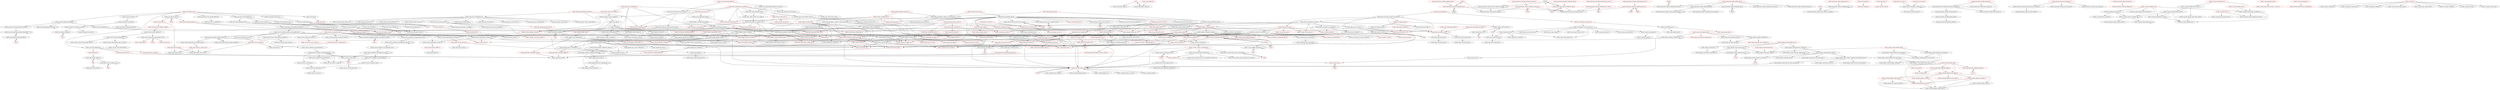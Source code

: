 digraph CG {"1289" [width=0.550000 heigth=0.400000 color=red ];
"1429" [width=0.550000 heigth=0.400000 color=red ];
"1483" [width=0.550000 heigth=0.400000 color=red ];
"1560" [width=0.550000 heigth=0.400000 color=red ];
"1591" [width=0.550000 heigth=0.400000 color=red ];
"1638" [width=0.550000 heigth=0.400000 color=red ];
"6932" [width=0.550000 heigth=0.400000 color=red ];
"7000" [width=0.550000 heigth=0.400000 color=red ];
"15699" [width=1.100000 heigth=0.400000 color=red ];
"15755" [width=1.100000 heigth=0.400000 color=red ];
"15853" [width=1.100000 heigth=0.400000 color=red ];
"16349" [width=1.100000 heigth=0.400000 color=red ];
"24813" [width=1.100000 heigth=0.400000 color=red ];
"24871" [width=1.100000 heigth=0.400000 color=red ];
"24951" [width=1.100000 heigth=0.400000 color=red ];
"25295" [width=1.100000 heigth=0.400000 color=red ];
"25723" [width=1.100000 heigth=0.400000 color=red ];
"36788" [width=1.100000 heigth=0.400000 ];
"36826" [width=1.100000 heigth=0.400000 color=red ];
"36860" [width=1.100000 heigth=0.400000 color=red ];
"36890" [width=1.100000 heigth=0.400000 color=red ];
"36947" [width=1.100000 heigth=0.400000 color=red ];
"36974" [width=1.100000 heigth=0.400000 color=red ];
"36998" [width=1.100000 heigth=0.400000 ];
"37088" [width=1.100000 heigth=0.400000 color=red ];
"39908" [width=1.100000 heigth=0.400000 color=red ];
"39981" [width=1.100000 heigth=0.400000 ];
"40218" [width=1.100000 heigth=0.400000 color=red ];
"53073" [width=1.100000 heigth=0.400000 color=red ];
"53793" [width=1.100000 heigth=0.400000 color=red ];
"57890" [width=1.100000 heigth=0.400000 color=red ];
"57936" [width=1.100000 heigth=0.400000 color=red ];
"58209" [width=1.100000 heigth=0.400000 color=red ];
"61327" [width=1.100000 heigth=0.400000 color=red ];
"61567" [width=1.100000 heigth=0.400000 color=red ];
"61589" [width=1.100000 heigth=0.400000 color=red ];
"61657" [width=1.100000 heigth=0.400000 color=red ];
"62572" [width=1.100000 heigth=0.400000 color=red ];
"62827" [width=1.100000 heigth=0.400000 color=red ];
"77601" [width=1.100000 heigth=0.400000 color=red ];
"77818" [width=1.100000 heigth=0.400000 color=red ];
"77856" [width=1.100000 heigth=0.400000 color=red ];
"87370" [width=1.100000 heigth=0.400000 color=red ];
"87558" [width=1.100000 heigth=0.400000 color=red ];
"{watts,create_information_result,4}" [width=3.300000 heigth=0.400000 ];
"{watts,credential_error_message,1}" [width=3.300000 heigth=0.400000 ];
"{watts,credential_error_message,2}" [width=3.300000 heigth=0.400000 ];
"{watts,do_additional_login,4}" [width=2.750000 heigth=0.400000 ];
"{watts,do_login,4}" [width=1.650000 heigth=0.400000 ];
"{watts,do_login_if_issuer_enabled,3}" [width=3.300000 heigth=0.400000 ];
"{watts,do_rsp_additional_login,4}" [width=3.300000 heigth=0.400000 ];
"{watts,does_credential_exist,2}" [width=2.750000 heigth=0.400000 color=red ];
"{watts,does_temp_cred_exist,2}" [width=2.750000 heigth=0.400000 color=red ];
"{watts,empty_session,0}" [width=2.200000 heigth=0.400000 ];
"{watts,extract_userinfo,1}" [width=2.750000 heigth=0.400000 ];
"{watts,get_access_token_for,1}" [width=2.750000 heigth=0.400000 color=red ];
"{watts,get_credential_list_for,1}" [width=3.300000 heigth=0.400000 color=red ];
"{watts,get_display_name_for,1}" [width=2.750000 heigth=0.400000 color=red ];
"{watts,get_interface_description,1}" [width=3.300000 heigth=0.400000 ];
"{watts,get_iss_id_sub_for,1}" [width=2.750000 heigth=0.400000 color=red ];
"{watts,get_iss_sub_for,1}" [width=2.200000 heigth=0.400000 color=red ];
"{watts,get_openid_provider_info,1}" [width=3.300000 heigth=0.400000 color=red ];
"{watts,get_openid_provider_list,0}" [width=3.300000 heigth=0.400000 color=red ];
"{watts,get_service_list_for,1}" [width=2.750000 heigth=0.400000 color=red ];
"{watts,get_temp_cred,2}" [width=2.200000 heigth=0.400000 color=red ];
"{watts,get_user_msg,1}" [width=2.200000 heigth=0.400000 ];
"{watts,handle_credential_result,4}" [width=3.300000 heigth=0.400000 ];
"{watts,introspect_token_if_needed,4}" [width=3.300000 heigth=0.400000 ];
"{watts,is_provider_disabled,1}" [width=2.750000 heigth=0.400000 ];
"{watts,login_with_access_token,2}" [width=3.300000 heigth=0.400000 color=red ];
"{watts,login_with_oidcc,2}" [width=2.750000 heigth=0.400000 color=red ];
"{watts,logout,1}" [width=1.650000 heigth=0.400000 color=red ];
"{watts,new_login,3}" [width=2.200000 heigth=0.400000 ];
"{watts,request_credential_for,3}" [width=2.750000 heigth=0.400000 color=red ];
"{watts,retrieve_information,4}" [width=2.750000 heigth=0.400000 ];
"{watts,return_credential_list,2}" [width=2.750000 heigth=0.400000 ];
"{watts,return_service_list,2}" [width=2.750000 heigth=0.400000 ];
"{watts,return_session_info,1}" [width=2.750000 heigth=0.400000 ];
"{watts,revoke_credential_for,2}" [width=2.750000 heigth=0.400000 color=red ];
"{watts,rsp_session_if_service_allowed,2}" [width=3.850000 heigth=0.400000 ];
"{watts,rsp_session_or_error,6}" [width=2.750000 heigth=0.400000 ];
"{watts,session_for_rsp,1}" [width=2.200000 heigth=0.400000 color=red ];
"{watts,session_with_error,1}" [width=2.750000 heigth=0.400000 color=red ];
"{watts,start_debug,1}" [width=2.200000 heigth=0.400000 color=red ];
"{watts,start_debug,2}" [width=2.200000 heigth=0.400000 color=red ];
"{watts,store_temp_cred,2}" [width=2.200000 heigth=0.400000 color=red ];
"{watts,trigger_rsp_additional_login,6}" [width=3.300000 heigth=0.400000 ];
"{watts,update_session,4}" [width=2.200000 heigth=0.400000 ];
"{watts,update_session,5}" [width=2.200000 heigth=0.400000 ];
"{watts,update_session_type,2}" [width=2.750000 heigth=0.400000 ];
"{watts_app,start,2}" [width=2.200000 heigth=0.400000 color=red ];
"{watts_data,create_lookup_result,1}" [width=3.300000 heigth=0.400000 ];
"{watts_data,create_table,1}" [width=2.750000 heigth=0.400000 ];
"{watts_data,create_tables,0}" [width=2.750000 heigth=0.400000 ];
"{watts_data,delete,2}" [width=2.200000 heigth=0.400000 ];
"{watts_data,delete_table,1}" [width=2.750000 heigth=0.400000 ];
"{watts_data,delete_tables,0}" [width=2.750000 heigth=0.400000 ];
"{watts_data,destroy,0}" [width=2.200000 heigth=0.400000 color=red ];
"{watts_data,get_all_entries,1}" [width=2.750000 heigth=0.400000 ];
"{watts_data,init,0}" [width=2.200000 heigth=0.400000 color=red ];
"{watts_data,insert,2}" [width=2.200000 heigth=0.400000 ];
"{watts_data,insert_new,2}" [width=2.200000 heigth=0.400000 ];
"{watts_data,lookup,2}" [width=2.200000 heigth=0.400000 ];
"{watts_data,return_ok_or_error,1}" [width=3.300000 heigth=0.400000 ];
"{watts_data,return_value,1}" [width=2.750000 heigth=0.400000 ];
"{watts_data,service_add,2}" [width=2.750000 heigth=0.400000 color=red ];
"{watts_data,service_get,1}" [width=2.750000 heigth=0.400000 color=red ];
"{watts_data,service_get_list,0}" [width=2.750000 heigth=0.400000 color=red ];
"{watts_data,service_update,2}" [width=2.750000 heigth=0.400000 color=red ];
"{watts_data,sessions_create_new,1}" [width=3.300000 heigth=0.400000 color=red ];
"{watts_data,sessions_delete,1}" [width=2.750000 heigth=0.400000 color=red ];
"{watts_data,sessions_get_list,0}" [width=2.750000 heigth=0.400000 color=red ];
"{watts_data,sessions_get_pid,1}" [width=2.750000 heigth=0.400000 color=red ];
"{watts_data,sessions_update_pid,2}" [width=3.300000 heigth=0.400000 color=red ];
"{watts_data,wait_for_tables,1}" [width=2.750000 heigth=0.400000 ];
"{watts_file_util,combine_or_home,2}" [width=3.300000 heigth=0.400000 ];
"{watts_file_util,convert_home,1}" [width=2.750000 heigth=0.400000 ];
"{watts_file_util,to_abs,1}" [width=2.750000 heigth=0.400000 color=red ];
"{watts_file_util,to_abs,2}" [width=2.750000 heigth=0.400000 color=red ];
"{watts_http_api,delete_resource,2}" [width=3.300000 heigth=0.400000 color=red ];
"{watts_http_api,get_json,2}" [width=2.750000 heigth=0.400000 color=red ];
"{watts_http_api,get_return_urls,1}" [width=3.300000 heigth=0.400000 ];
"{watts_http_api,id_to_url,3}" [width=2.750000 heigth=0.400000 ];
"{watts_http_api,id_to_url,4}" [width=2.750000 heigth=0.400000 ];
"{watts_http_api,is_authorized,2}" [width=2.750000 heigth=0.400000 color=red ];
"{watts_http_api,is_bad_version,2}" [width=3.300000 heigth=0.400000 ];
"{watts_http_api,is_malformed,6}" [width=2.750000 heigth=0.400000 ];
"{watts_http_api,is_malformed,11}" [width=2.750000 heigth=0.400000 ];
"{watts_http_api,keep_session_alive,2}" [width=3.300000 heigth=0.400000 ];
"{watts_http_api,malformed_request,2}" [width=3.300000 heigth=0.400000 color=red ];
"{watts_http_api,perform_cookie_logout,2}" [width=3.850000 heigth=0.400000 ];
"{watts_http_api,perform_get,4}" [width=2.750000 heigth=0.400000 ];
"{watts_http_api,perform_logout,3}" [width=3.300000 heigth=0.400000 ];
"{watts_http_api,perform_post,6}" [width=2.750000 heigth=0.400000 ];
"{watts_http_api,post_json,2}" [width=2.750000 heigth=0.400000 color=red ];
"{watts_http_api,resource_exists,2}" [width=3.300000 heigth=0.400000 color=red ];
"{watts_http_api,return_json_credential,2}" [width=3.850000 heigth=0.400000 ];
"{watts_http_api,return_json_credential_list,2}" [width=3.850000 heigth=0.400000 ];
"{watts_http_api,return_json_oidc_list,1}" [width=3.850000 heigth=0.400000 ];
"{watts_http_api,return_json_service_list,2}" [width=3.850000 heigth=0.400000 ];
"{watts_http_api,return_rsp_if_enabled,3}" [width=3.850000 heigth=0.400000 ];
"{watts_http_api,safe_binary_to_integer,1}" [width=3.850000 heigth=0.400000 ];
"{watts_http_api,update_cookie_or_end_session,2}" [width=4.400000 heigth=0.400000 ];
"{watts_http_api,update_cookie_or_end_session,4}" [width=4.400000 heigth=0.400000 ];
"{watts_http_api,verify_body,1}" [width=2.750000 heigth=0.400000 ];
"{watts_http_api,verify_content_type,1}" [width=3.300000 heigth=0.400000 ];
"{watts_http_api,verify_id,1}" [width=2.750000 heigth=0.400000 ];
"{watts_http_api,verify_issuer,1}" [width=2.750000 heigth=0.400000 ];
"{watts_http_api,verify_method,1}" [width=2.750000 heigth=0.400000 ];
"{watts_http_api,verify_session,1}" [width=3.300000 heigth=0.400000 ];
"{watts_http_api,verify_token,1}" [width=2.750000 heigth=0.400000 ];
"{watts_http_api,verify_type,1}" [width=2.750000 heigth=0.400000 ];
"{watts_http_api,verify_version,1}" [width=3.300000 heigth=0.400000 ];
"{watts_http_redirect,handle,2}" [width=2.750000 heigth=0.400000 color=red ];
"{watts_http_rsp,execute_or_error,4}" [width=3.300000 heigth=0.400000 ];
"{watts_http_rsp,get_return_url,2}" [width=3.300000 heigth=0.400000 ];
"{watts_http_rsp,handle,2}" [width=2.200000 heigth=0.400000 color=red ];
"{watts_http_rsp,redirect_to_provider,3}" [width=3.300000 heigth=0.400000 ];
"{watts_http_rsp,set_cookie,2}" [width=2.750000 heigth=0.400000 ];
"{watts_http_rsp,setup_session_and_start,2}" [width=3.850000 heigth=0.400000 ];
"{watts_http_rsp,warning,2}" [width=2.750000 heigth=0.400000 ];
"{watts_http_util,cookie_name,0}" [width=2.750000 heigth=0.400000 color=red ];
"{watts_http_util,create_cookie_opts,1}" [width=3.300000 heigth=0.400000 color=red ];
"{watts_http_util,local_port,0}" [width=2.750000 heigth=0.400000 ];
"{watts_http_util,local_protocol,0}" [width=3.300000 heigth=0.400000 ];
"{watts_http_util,perform_cookie_action,4}" [width=3.850000 heigth=0.400000 color=red ];
"{watts_http_util,redirect_to,2}" [width=2.750000 heigth=0.400000 color=red ];
"{watts_http_util,relative_path,1}" [width=3.300000 heigth=0.400000 color=red ];
"{watts_http_util,return_http,1}" [width=2.750000 heigth=0.400000 ];
"{watts_http_util,return_port,2}" [width=2.750000 heigth=0.400000 ];
"{watts_http_util,whole_url,1}" [width=2.750000 heigth=0.400000 color=red ];
"{watts_init,add_openid_provider,0}" [width=3.300000 heigth=0.400000 ];
"{watts_init,add_openid_provider,2}" [width=3.300000 heigth=0.400000 ];
"{watts_init,add_options,5}" [width=2.750000 heigth=0.400000 ];
"{watts_init,add_rsps,0}" [width=2.200000 heigth=0.400000 ];
"{watts_init,add_services,0}" [width=2.750000 heigth=0.400000 ];
"{watts_init,create_dispatch_list,0}" [width=3.300000 heigth=0.400000 ];
"{watts_init,create_dispatch_list,2}" [width=3.300000 heigth=0.400000 ];
"{watts_init,enforce_security,0}" [width=2.750000 heigth=0.400000 ];
"{watts_init,error_if_running_as_root,0}" [width=3.300000 heigth=0.400000 ];
"{watts_init,extract_pem,2}" [width=2.750000 heigth=0.400000 ];
"{watts_init,handle_cast,2}" [width=2.750000 heigth=0.400000 color=red ];
"{watts_init,init_watts,0}" [width=2.200000 heigth=0.400000 ];
"{watts_init,local_endpoint,0}" [width=2.750000 heigth=0.400000 ];
"{watts_init,maybe_add_rsps,1}" [width=2.750000 heigth=0.400000 ];
"{watts_init,maybe_change_hostname,3}" [width=3.300000 heigth=0.400000 ];
"{watts_init,maybe_recheck_provider,3}" [width=3.300000 heigth=0.400000 ];
"{watts_init,maybe_root_halt,2}" [width=2.750000 heigth=0.400000 ];
"{watts_init,read_cachain,1}" [width=2.750000 heigth=0.400000 ];
"{watts_init,read_certificate,1}" [width=2.750000 heigth=0.400000 ];
"{watts_init,read_dhparam,1}" [width=2.750000 heigth=0.400000 ];
"{watts_init,read_key,1}" [width=2.200000 heigth=0.400000 ];
"{watts_init,read_pem_entries,1}" [width=2.750000 heigth=0.400000 ];
"{watts_init,read_ssl_files,1}" [width=2.750000 heigth=0.400000 ];
"{watts_init,remove_newline,1}" [width=2.750000 heigth=0.400000 ];
"{watts_init,start_database,0}" [width=2.750000 heigth=0.400000 ];
"{watts_init,start_if_not_started_before,0}" [width=3.850000 heigth=0.400000 ];
"{watts_init,start_if_undefined,1}" [width=3.300000 heigth=0.400000 ];
"{watts_init,start_web_interface,0}" [width=3.300000 heigth=0.400000 ];
"{watts_init,stop,0}" [width=2.200000 heigth=0.400000 ];
"{watts_init,stop,1}" [width=2.200000 heigth=0.400000 color=red ];
"{watts_init,wait_and_log_provider_results,0}" [width=3.850000 heigth=0.400000 ];
"{watts_init,wait_and_log_provider_results,3}" [width=3.850000 heigth=0.400000 ];
"{watts_oidc_client,bin_error_msg,2}" [width=3.300000 heigth=0.400000 ];
"{watts_oidc_client,error_msg,2}" [width=2.750000 heigth=0.400000 ];
"{watts_oidc_client,get_cookie_session_type,1}" [width=3.850000 heigth=0.400000 ];
"{watts_oidc_client,get_return_url,2}" [width=3.300000 heigth=0.400000 ];
"{watts_oidc_client,get_session_type,1}" [width=3.300000 heigth=0.400000 ];
"{watts_oidc_client,handle_failed_for_session,5}" [width=4.400000 heigth=0.400000 ];
"{watts_oidc_client,login_failed,2}" [width=3.300000 heigth=0.400000 color=red ];
"{watts_oidc_client,login_failed,3}" [width=3.300000 heigth=0.400000 color=red ];
"{watts_oidc_client,login_succeeded,1}" [width=3.300000 heigth=0.400000 color=red ];
"{watts_oidc_client,login_succeeded,2}" [width=3.300000 heigth=0.400000 color=red ];
"{watts_oidc_client,redirect_back,3}" [width=3.300000 heigth=0.400000 ];
"{watts_oidc_client,redirect_error,2}" [width=3.300000 heigth=0.400000 ];
"{watts_oidc_client,redirect_set_cookie,2}" [width=3.850000 heigth=0.400000 ];
"{watts_oidc_client,return_session_type,1}" [width=3.850000 heigth=0.400000 ];
"{watts_oidc_client,set_cookie,2}" [width=2.750000 heigth=0.400000 ];
"{watts_persistent,credential_delete,2}" [width=3.300000 heigth=0.400000 color=red ];
"{watts_persistent,credential_fetch,1}" [width=3.300000 heigth=0.400000 color=red ];
"{watts_persistent,credential_fetch_list,1}" [width=3.850000 heigth=0.400000 color=red ];
"{watts_persistent,credential_service_count,2}" [width=3.850000 heigth=0.400000 color=red ];
"{watts_persistent,credential_store,5}" [width=3.300000 heigth=0.400000 color=red ];
"{watts_persistent,init,0}" [width=2.200000 heigth=0.400000 color=red ];
"{watts_persistent,is_ready,0}" [width=2.750000 heigth=0.400000 color=red ];
"{watts_persistent,mod,0}" [width=2.200000 heigth=0.400000 ];
"{watts_persistent_leveldb,create_table,3}" [width=3.850000 heigth=0.400000 ];
"{watts_persistent_leveldb,create_tables,0}" [width=3.850000 heigth=0.400000 ];
"{watts_persistent_leveldb,credential_add,5}" [width=3.850000 heigth=0.400000 color=red ];
"{watts_persistent_leveldb,credential_get,1}" [width=3.850000 heigth=0.400000 color=red ];
"{watts_persistent_leveldb,credential_get_count,2}" [width=4.400000 heigth=0.400000 color=red ];
"{watts_persistent_leveldb,credential_get_list,1}" [width=4.400000 heigth=0.400000 color=red ];
"{watts_persistent_leveldb,credential_remove,2}" [width=3.850000 heigth=0.400000 color=red ];
"{watts_persistent_leveldb,initialize,0}" [width=3.300000 heigth=0.400000 color=red ];
"{watts_persistent_leveldb,list_tables,0}" [width=3.850000 heigth=0.400000 ];
"{watts_persistent_leveldb,setup_mnesia_if_needed,1}" [width=4.400000 heigth=0.400000 ];
"{watts_persistent_leveldb,start_mnesia,0}" [width=3.850000 heigth=0.400000 ];
"{watts_persistent_leveldb,stop_mnesia,0}" [width=3.850000 heigth=0.400000 ];
"{watts_persistent_mnesia,convert_result,1}" [width=3.850000 heigth=0.400000 ];
"{watts_persistent_mnesia,create_random_uuid,0}" [width=3.850000 heigth=0.400000 ];
"{watts_persistent_mnesia,create_tables,0}" [width=3.850000 heigth=0.400000 ];
"{watts_persistent_mnesia,credential_add,5}" [width=3.850000 heigth=0.400000 color=red ];
"{watts_persistent_mnesia,credential_get,1}" [width=3.850000 heigth=0.400000 color=red ];
"{watts_persistent_mnesia,credential_get_count,2}" [width=4.400000 heigth=0.400000 color=red ];
"{watts_persistent_mnesia,credential_get_list,1}" [width=4.400000 heigth=0.400000 color=red ];
"{watts_persistent_mnesia,credential_remove,2}" [width=3.850000 heigth=0.400000 color=red ];
"{watts_persistent_mnesia,initialize,0}" [width=3.300000 heigth=0.400000 color=red ];
"{watts_persistent_mnesia,match_spec,2}" [width=3.300000 heigth=0.400000 ];
"{watts_persistent_mnesia,setup_mnesia_if_needed,1}" [width=4.400000 heigth=0.400000 ];
"{watts_persistent_mnesia,start_mnesia,0}" [width=3.850000 heigth=0.400000 ];
"{watts_persistent_mnesia,stop_mnesia,0}" [width=3.300000 heigth=0.400000 ];
"{watts_persistent_sqlite,create_random_uuid,1}" [width=3.850000 heigth=0.400000 ];
"{watts_persistent_sqlite,create_tables_if_needed,1}" [width=4.400000 heigth=0.400000 ];
"{watts_persistent_sqlite,credential_add,6}" [width=3.850000 heigth=0.400000 ];
"{watts_persistent_sqlite,credential_get,2}" [width=3.850000 heigth=0.400000 ];
"{watts_persistent_sqlite,credential_get_count,3}" [width=4.400000 heigth=0.400000 ];
"{watts_persistent_sqlite,credential_get_list,2}" [width=4.400000 heigth=0.400000 ];
"{watts_persistent_sqlite,credential_remove,3}" [width=3.850000 heigth=0.400000 ];
"{watts_persistent_sqlite,credential_state_unique,4}" [width=4.400000 heigth=0.400000 ];
"{watts_persistent_sqlite,handle_call,3}" [width=3.300000 heigth=0.400000 color=red ];
"{watts_persistent_sqlite,handle_cast,2}" [width=3.300000 heigth=0.400000 color=red ];
"{watts_persistent_sqlite,initialize,0}" [width=3.300000 heigth=0.400000 color=red ];
"{watts_persistent_sqlite,reconfigure,0}" [width=3.300000 heigth=0.400000 color=red ];
"{watts_persistent_sqlite,reconfigure,2}" [width=3.300000 heigth=0.400000 ];
"{watts_plugin,exists,2}" [width=2.200000 heigth=0.400000 color=red ];
"{watts_plugin,file_lines_to_binary,2}" [width=3.300000 heigth=0.400000 ];
"{watts_plugin,get_count,2}" [width=2.750000 heigth=0.400000 color=red ];
"{watts_plugin,get_cred_list,1}" [width=2.750000 heigth=0.400000 color=red ];
"{watts_plugin,get_credential,1}" [width=2.750000 heigth=0.400000 ];
"{watts_plugin,get_credential,2}" [width=2.750000 heigth=0.400000 ];
"{watts_plugin,get_credential_count,2}" [width=3.300000 heigth=0.400000 ];
"{watts_plugin,get_credential_list,1}" [width=3.300000 heigth=0.400000 ];
"{watts_plugin,get_params,1}" [width=2.750000 heigth=0.400000 color=red ];
"{watts_plugin,handle_call,3}" [width=2.750000 heigth=0.400000 color=red ];
"{watts_plugin,handle_result,2}" [width=2.750000 heigth=0.400000 ];
"{watts_plugin,handle_result,4}" [width=2.750000 heigth=0.400000 ];
"{watts_plugin,log_msg,2}" [width=2.200000 heigth=0.400000 ];
"{watts_plugin,remove_credential,2}" [width=3.300000 heigth=0.400000 ];
"{watts_plugin,request,4}" [width=2.200000 heigth=0.400000 color=red ];
"{watts_plugin,result_to_atom,1}" [width=2.750000 heigth=0.400000 ];
"{watts_plugin,return,2}" [width=2.200000 heigth=0.400000 ];
"{watts_plugin,revoke,2}" [width=2.200000 heigth=0.400000 color=red ];
"{watts_plugin,revoke_credential,2}" [width=3.300000 heigth=0.400000 ];
"{watts_plugin,revoke_or_drop,2}" [width=2.750000 heigth=0.400000 ];
"{watts_plugin,store_credential,4}" [width=3.300000 heigth=0.400000 ];
"{watts_plugin,sync_store_credential,4}" [width=3.300000 heigth=0.400000 ];
"{watts_plugin,validate_credential_values,1}" [width=3.850000 heigth=0.400000 ];
"{watts_plugin,validate_credential_values,2}" [width=3.850000 heigth=0.400000 ];
"{watts_plugin,value_to_binary,1}" [width=2.750000 heigth=0.400000 ];
"{watts_plugin,value_to_file,1}" [width=2.750000 heigth=0.400000 ];
"{watts_plugin_runner,add_user_info_if_present,4}" [width=4.400000 heigth=0.400000 ];
"{watts_plugin_runner,close_connection,2}" [width=3.850000 heigth=0.400000 ];
"{watts_plugin_runner,connect_to_service,1}" [width=3.850000 heigth=0.400000 ];
"{watts_plugin_runner,create_cmd_and_env,3}" [width=3.850000 heigth=0.400000 ];
"{watts_plugin_runner,create_command_and_update_state,5}" [width=4.950000 heigth=0.400000 ];
"{watts_plugin_runner,create_result,1}" [width=3.300000 heigth=0.400000 ];
"{watts_plugin_runner,execute_command,1}" [width=3.300000 heigth=0.400000 ];
"{watts_plugin_runner,execute_command,5}" [width=3.300000 heigth=0.400000 ];
"{watts_plugin_runner,get_cmd,1}" [width=2.750000 heigth=0.400000 ];
"{watts_plugin_runner,get_connection_info,1}" [width=3.850000 heigth=0.400000 ];
"{watts_plugin_runner,get_env_var,1}" [width=3.300000 heigth=0.400000 ];
"{watts_plugin_runner,handle_cast,2}" [width=3.300000 heigth=0.400000 color=red ];
"{watts_plugin_runner,handle_exec_message,3}" [width=3.850000 heigth=0.400000 ];
"{watts_plugin_runner,handle_info,2}" [width=3.300000 heigth=0.400000 color=red ];
"{watts_plugin_runner,handle_ssh_message,3}" [width=3.850000 heigth=0.400000 ];
"{watts_plugin_runner,kill,1}" [width=2.750000 heigth=0.400000 ];
"{watts_plugin_runner,prepare_action,1}" [width=3.300000 heigth=0.400000 ];
"{watts_plugin_runner,request_action,2}" [width=3.300000 heigth=0.400000 color=red ];
"{watts_plugin_runner,send_reply,2}" [width=3.300000 heigth=0.400000 ];
"{watts_plugin_runner,send_result,1}" [width=3.300000 heigth=0.400000 ];
"{watts_plugin_runner,terminate,2}" [width=3.300000 heigth=0.400000 color=red ];
"{watts_plugin_runner,timeout_result,1}" [width=3.300000 heigth=0.400000 ];
"{watts_plugin_runner,trigger_sending,0}" [width=3.300000 heigth=0.400000 ];
"{watts_plugin_runner,update_exit_and_send,2}" [width=3.850000 heigth=0.400000 ];
"{watts_plugin_runner,update_exit_status,2}" [width=3.850000 heigth=0.400000 ];
"{watts_plugin_runner,update_std_out_err,3}" [width=3.850000 heigth=0.400000 ];
"{watts_plugin_sup,new_worker,0}" [width=2.750000 heigth=0.400000 color=red ];
"{watts_rsp,ensure_map,1}" [width=2.200000 heigth=0.400000 ];
"{watts_rsp,exists,1}" [width=2.200000 heigth=0.400000 color=red ];
"{watts_rsp,extract_urls,1}" [width=2.750000 heigth=0.400000 ];
"{watts_rsp,failed_or_referer,3}" [width=2.750000 heigth=0.400000 ];
"{watts_rsp,get_id,1}" [width=2.200000 heigth=0.400000 color=red ];
"{watts_rsp,get_info,1}" [width=2.200000 heigth=0.400000 color=red ];
"{watts_rsp,get_iss_sub,1}" [width=2.200000 heigth=0.400000 color=red ];
"{watts_rsp,get_list,0}" [width=2.200000 heigth=0.400000 color=red ];
"{watts_rsp,get_provider,1}" [width=2.750000 heigth=0.400000 color=red ];
"{watts_rsp,get_return_urls,1}" [width=2.750000 heigth=0.400000 color=red ];
"{watts_rsp,get_rsp,1}" [width=2.200000 heigth=0.400000 ];
"{watts_rsp,get_service_data,1}" [width=2.750000 heigth=0.400000 color=red ];
"{watts_rsp,has_valid_return,1}" [width=2.750000 heigth=0.400000 ];
"{watts_rsp,is_valid_url,2}" [width=2.750000 heigth=0.400000 ];
"{watts_rsp,jwt_get_failed_url,1}" [width=2.750000 heigth=0.400000 ];
"{watts_rsp,jwt_get_issuer,1}" [width=2.750000 heigth=0.400000 ];
"{watts_rsp,jwt_get_params,1}" [width=2.750000 heigth=0.400000 ];
"{watts_rsp,jwt_get_provider,1}" [width=2.750000 heigth=0.400000 ];
"{watts_rsp,jwt_get_service_id,1}" [width=2.750000 heigth=0.400000 ];
"{watts_rsp,jwt_get_subject,1}" [width=2.750000 heigth=0.400000 ];
"{watts_rsp,jwt_get_success_url,1}" [width=3.300000 heigth=0.400000 ];
"{watts_rsp,new,1}" [width=1.650000 heigth=0.400000 color=red ];
"{watts_rsp,request_type,1}" [width=2.750000 heigth=0.400000 color=red ];
"{watts_rsp,request_type,2}" [width=2.750000 heigth=0.400000 ];
"{watts_rsp,return_url,3}" [width=2.200000 heigth=0.400000 ];
"{watts_rsp,session_return_urls,1}" [width=3.300000 heigth=0.400000 ];
"{watts_rsp,session_type,1}" [width=2.750000 heigth=0.400000 color=red ];
"{watts_rsp,starts_with_base,2}" [width=2.750000 heigth=0.400000 ];
"{watts_rsp,update_rsp_on_success,2}" [width=3.300000 heigth=0.400000 ];
"{watts_rsp,validate_jwt,1}" [width=2.750000 heigth=0.400000 ];
"{watts_rsp,validate_jwt,3}" [width=2.750000 heigth=0.400000 ];
"{watts_rsp,validate_jwt_get_rsp,2}" [width=3.300000 heigth=0.400000 color=red ];
"{watts_rsp_keys,deadline_in,1}" [width=2.750000 heigth=0.400000 ];
"{watts_rsp_keys,extract_rsp_keys,1}" [width=3.300000 heigth=0.400000 ];
"{watts_rsp_keys,fetch_rsp_keys,2}" [width=3.300000 heigth=0.400000 ];
"{watts_rsp_keys,get_keys,1}" [width=2.750000 heigth=0.400000 color=red ];
"{watts_rsp_keys,get_location_type,1}" [width=3.300000 heigth=0.400000 ];
"{watts_rsp_keys,get_rsp_keys,1}" [width=2.750000 heigth=0.400000 ];
"{watts_rsp_keys,handle_call,3}" [width=2.750000 heigth=0.400000 color=red ];
"{watts_rsp_keys,handle_cast,2}" [width=2.750000 heigth=0.400000 color=red ];
"{watts_rsp_keys,handle_decode_result,1}" [width=3.300000 heigth=0.400000 ];
"{watts_rsp_keys,handle_http_client_crash,2}" [width=3.850000 heigth=0.400000 ];
"{watts_rsp_keys,handle_http_result,1}" [width=3.300000 heigth=0.400000 ];
"{watts_rsp_keys,handle_http_result,5}" [width=3.300000 heigth=0.400000 ];
"{watts_rsp_keys,handle_info,2}" [width=2.750000 heigth=0.400000 color=red ];
"{watts_rsp_keys,handle_key_result,1}" [width=3.300000 heigth=0.400000 ];
"{watts_rsp_keys,init,1}" [width=2.200000 heigth=0.400000 color=red ];
"{watts_rsp_keys,maybe_cancel_request,2}" [width=3.300000 heigth=0.400000 ];
"{watts_rsp_keys,maybe_trigger_key_read,1}" [width=3.850000 heigth=0.400000 ];
"{watts_rsp_keys,new,1}" [width=2.200000 heigth=0.400000 color=red ];
"{watts_rsp_keys,reread_keys_if_needed,1}" [width=3.850000 heigth=0.400000 ];
"{watts_rsp_keys,safe_decode,2}" [width=2.750000 heigth=0.400000 ];
"{watts_rsp_keys_sup,new_rsp_keys,1}" [width=3.300000 heigth=0.400000 color=red ];
"{watts_service,add,1}" [width=2.200000 heigth=0.400000 color=red ];
"{watts_service,allows_same_state,1}" [width=3.300000 heigth=0.400000 color=red ];
"{watts_service,are_params_valid,2}" [width=3.300000 heigth=0.400000 color=red ];
"{watts_service,convert_to_type,2}" [width=3.300000 heigth=0.400000 ];
"{watts_service,exists,1}" [width=2.200000 heigth=0.400000 color=red ];
"{watts_service,fulfills_paramset,2}" [width=3.300000 heigth=0.400000 ];
"{watts_service,gen_queue_name,1}" [width=2.750000 heigth=0.400000 ];
"{watts_service,get_and_validate_parameter,1}" [width=3.850000 heigth=0.400000 ];
"{watts_service,get_credential_limit,1}" [width=3.300000 heigth=0.400000 color=red ];
"{watts_service,get_info,1}" [width=2.750000 heigth=0.400000 color=red ];
"{watts_service,get_list,0}" [width=2.750000 heigth=0.400000 color=red ];
"{watts_service,get_list,1}" [width=2.750000 heigth=0.400000 color=red ];
"{watts_service,get_queue,1}" [width=2.750000 heigth=0.400000 color=red ];
"{watts_service,is_allowed,2}" [width=2.750000 heigth=0.400000 color=red ];
"{watts_service,is_allowed,3}" [width=2.750000 heigth=0.400000 ];
"{watts_service,is_enabled,1}" [width=2.750000 heigth=0.400000 color=red ];
"{watts_service,is_valid_key,1}" [width=2.750000 heigth=0.400000 ];
"{watts_service,is_valid_key_char,1}" [width=3.300000 heigth=0.400000 ];
"{watts_service,list_skipped_parameter_and_delete_config,1}" [width=4.950000 heigth=0.400000 ];
"{watts_service,start_runner_queue_if_needed,1}" [width=3.850000 heigth=0.400000 ];
"{watts_service,to_atom,1}" [width=2.200000 heigth=0.400000 ];
"{watts_service,to_conf_type,1}" [width=2.750000 heigth=0.400000 ];
"{watts_service,to_request_type,1}" [width=3.300000 heigth=0.400000 ];
"{watts_service,to_valid_type,2}" [width=2.750000 heigth=0.400000 ];
"{watts_service,update_conf_parameter,5}" [width=3.300000 heigth=0.400000 ];
"{watts_service,update_params,1}" [width=2.750000 heigth=0.400000 color=red ];
"{watts_service,update_service,2}" [width=2.750000 heigth=0.400000 ];
"{watts_service,validate_call_parameter,9}" [width=3.850000 heigth=0.400000 ];
"{watts_service,validate_call_parameter_set,2}" [width=3.850000 heigth=0.400000 ];
"{watts_service,validate_call_parameter_set,5}" [width=3.850000 heigth=0.400000 ];
"{watts_service,validate_call_parameter_sets,2}" [width=3.850000 heigth=0.400000 ];
"{watts_service,validate_call_parameter_sets,3}" [width=3.850000 heigth=0.400000 ];
"{watts_service,validate_conf_parameter,2}" [width=3.850000 heigth=0.400000 ];
"{watts_service,validate_conf_parameter,3}" [width=3.850000 heigth=0.400000 ];
"{watts_service,validate_params_and_update_db,3}" [width=4.400000 heigth=0.400000 ];
"{watts_service_authz,add_failed,6}" [width=3.300000 heigth=0.400000 ];
"{watts_service_authz,apply_rule,3}" [width=3.300000 heigth=0.400000 ];
"{watts_service_authz,apply_rules,3}" [width=3.300000 heigth=0.400000 ];
"{watts_service_authz,does_provider_exist,2}" [width=3.850000 heigth=0.400000 ];
"{watts_service_authz,get_provider_id,1}" [width=3.300000 heigth=0.400000 ];
"{watts_service_authz,get_rsp_provider_list,0}" [width=3.850000 heigth=0.400000 ];
"{watts_service_authz,is_authorized,3}" [width=3.300000 heigth=0.400000 color=red ];
"{watts_service_authz,limit_rules_to_provider,3}" [width=4.400000 heigth=0.400000 ];
"{watts_service_authz,maybe_add_to_result,5}" [width=3.850000 heigth=0.400000 ];
"{watts_service_authz,perform_operation,3}" [width=3.850000 heigth=0.400000 ];
"{watts_service_authz,return_provider_id_if_found,1}" [width=4.400000 heigth=0.400000 ];
"{watts_service_authz,return_rsp_if_enabled_and_exists,3}" [width=4.950000 heigth=0.400000 ];
"{watts_service_authz,validate,1}" [width=2.750000 heigth=0.400000 ];
"{watts_service_authz,validate,3}" [width=2.750000 heigth=0.400000 ];
"{watts_service_authz,validate_config,2}" [width=3.300000 heigth=0.400000 color=red ];
"{watts_session,add_additional_login,3}" [width=3.300000 heigth=0.400000 color=red ];
"{watts_session,clear_additional_logins,2}" [width=3.850000 heigth=0.400000 color=red ];
"{watts_session,clear_redirection,1}" [width=3.300000 heigth=0.400000 color=red ];
"{watts_session,close,1}" [width=2.200000 heigth=0.400000 color=red ];
"{watts_session,get_display_name,1}" [width=3.300000 heigth=0.400000 color=red ];
"{watts_session,get_error,1}" [width=2.750000 heigth=0.400000 color=red ];
"{watts_session,get_id,1}" [width=2.200000 heigth=0.400000 color=red ];
"{watts_session,get_iss_id,1}" [width=2.750000 heigth=0.400000 color=red ];
"{watts_session,get_max_age,1}" [width=2.750000 heigth=0.400000 color=red ];
"{watts_session,get_redirection,1}" [width=3.300000 heigth=0.400000 color=red ];
"{watts_session,get_rsp,1}" [width=2.200000 heigth=0.400000 color=red ];
"{watts_session,get_sess_token,1}" [width=2.750000 heigth=0.400000 color=red ];
"{watts_session,get_type,1}" [width=2.750000 heigth=0.400000 color=red ];
"{watts_session,get_user_info,1}" [width=2.750000 heigth=0.400000 color=red ];
"{watts_session,get_userid,1}" [width=2.750000 heigth=0.400000 color=red ];
"{watts_session,handle_call,3}" [width=2.750000 heigth=0.400000 color=red ];
"{watts_session,handle_info,2}" [width=2.750000 heigth=0.400000 color=red ];
"{watts_session,init,1}" [width=2.200000 heigth=0.400000 color=red ];
"{watts_session,is_logged_in,1}" [width=2.750000 heigth=0.400000 color=red ];
"{watts_session,is_same_ip,2}" [width=2.750000 heigth=0.400000 color=red ];
"{watts_session,is_user_agent,2}" [width=2.750000 heigth=0.400000 color=red ];
"{watts_session,set_error,2}" [width=2.750000 heigth=0.400000 color=red ];
"{watts_session,set_iss_id,2}" [width=2.750000 heigth=0.400000 color=red ];
"{watts_session,set_iss_sub,3}" [width=2.750000 heigth=0.400000 color=red ];
"{watts_session,set_redirection,4}" [width=3.300000 heigth=0.400000 color=red ];
"{watts_session,set_rsp,2}" [width=2.200000 heigth=0.400000 color=red ];
"{watts_session,set_token,2}" [width=2.750000 heigth=0.400000 color=red ];
"{watts_session,set_type,2}" [width=2.750000 heigth=0.400000 color=red ];
"{watts_session,terminate,2}" [width=2.750000 heigth=0.400000 color=red ];
"{watts_session_mgr,add_new_session_entry,1}" [width=3.850000 heigth=0.400000 ];
"{watts_session_mgr,delete_session,1}" [width=3.300000 heigth=0.400000 ];
"{watts_session_mgr,delete_sessions,1}" [width=3.300000 heigth=0.400000 ];
"{watts_session_mgr,get_all_sessions,0}" [width=3.300000 heigth=0.400000 ];
"{watts_session_mgr,get_session,1}" [width=3.300000 heigth=0.400000 color=red ];
"{watts_session_mgr,get_unique_token,0}" [width=3.300000 heigth=0.400000 ];
"{watts_session_mgr,handle_call,3}" [width=3.300000 heigth=0.400000 color=red ];
"{watts_session_mgr,handle_cast,2}" [width=3.300000 heigth=0.400000 color=red ];
"{watts_session_mgr,lookup_session_pid,1}" [width=3.850000 heigth=0.400000 ];
"{watts_session_mgr,new_session,0}" [width=3.300000 heigth=0.400000 color=red ];
"{watts_session_mgr,repeat_id_gen_if_needed,1}" [width=3.850000 heigth=0.400000 ];
"{watts_session_mgr,session_terminating,1}" [width=3.850000 heigth=0.400000 color=red ];
"{watts_session_mgr,session_wants_to_close,1}" [width=3.850000 heigth=0.400000 color=red ];
"{watts_session_mgr,set_session_for_token,2}" [width=3.850000 heigth=0.400000 ];
"{watts_session_mgr,start_session,1}" [width=3.300000 heigth=0.400000 ];
"{watts_session_sup,new_session,1}" [width=3.300000 heigth=0.400000 color=red ];
"{watts_sup,init,1}" [width=1.650000 heigth=0.400000 color=red ];
"{watts_sup,init_worker,0}" [width=2.200000 heigth=0.400000 ];
"{watts_sup,plugin_supervisor,0}" [width=2.750000 heigth=0.400000 ];
"{watts_sup,plugin_worker,0}" [width=2.750000 heigth=0.400000 ];
"{watts_sup,rsp_keys_supervisor,0}" [width=3.300000 heigth=0.400000 ];
"{watts_sup,sessions_supervisor,0}" [width=3.300000 heigth=0.400000 ];
"{watts_sup,sqlite_worker,0}" [width=2.750000 heigth=0.400000 ];
"{watts_sup,start_link,0}" [width=2.200000 heigth=0.400000 color=red ];
"{watts_sup,temp_cred,0}" [width=2.200000 heigth=0.400000 ];
"{watts_sup,temp_cred_sup,0}" [width=2.750000 heigth=0.400000 ];
"{watts_temp_cred,add_cred,2}" [width=2.750000 heigth=0.400000 color=red ];
"{watts_temp_cred,credential_exists,3}" [width=3.300000 heigth=0.400000 ];
"{watts_temp_cred,exists,2}" [width=2.750000 heigth=0.400000 color=red ];
"{watts_temp_cred,gen_random_id,1}" [width=3.300000 heigth=0.400000 ];
"{watts_temp_cred,get_cred,2}" [width=2.750000 heigth=0.400000 color=red ];
"{watts_temp_cred,get_cred_pid,3}" [width=2.750000 heigth=0.400000 ];
"{watts_temp_cred,get_credential,3}" [width=3.300000 heigth=0.400000 ];
"{watts_temp_cred,handle_call,3}" [width=2.750000 heigth=0.400000 color=red ];
"{watts_temp_cred_data,get_credential,1}" [width=3.300000 heigth=0.400000 color=red ];
"{watts_temp_cred_sup,new_temp_cred,1}" [width=3.300000 heigth=0.400000 color=red ];
"{watts_userinfo,access_token,1}" [width=2.750000 heigth=0.400000 ];
"{watts_userinfo,add_additional_login,4}" [width=3.300000 heigth=0.400000 color=red ];
"{watts_userinfo,clear_additional_logins,2}" [width=3.850000 heigth=0.400000 color=red ];
"{watts_userinfo,display_name,1}" [width=2.750000 heigth=0.400000 ];
"{watts_userinfo,has_additional_login,3}" [width=3.300000 heigth=0.400000 color=red ];
"{watts_userinfo,logged_in,1}" [width=2.750000 heigth=0.400000 ];
"{watts_userinfo,maybe_to_atom,1}" [width=2.750000 heigth=0.400000 ];
"{watts_userinfo,new,0}" [width=2.200000 heigth=0.400000 color=red ];
"{watts_userinfo,return,2}" [width=2.200000 heigth=0.400000 color=red ];
"{watts_userinfo,set_scope_if_empty,1}" [width=3.300000 heigth=0.400000 ];
"{watts_userinfo,update_access_token,2}" [width=3.300000 heigth=0.400000 color=red ];
"{watts_userinfo,update_id_info,2}" [width=3.300000 heigth=0.400000 color=red ];
"{watts_userinfo,update_id_token,2}" [width=3.300000 heigth=0.400000 color=red ];
"{watts_userinfo,update_iss_sub,3}" [width=3.300000 heigth=0.400000 color=red ];
"{watts_userinfo,update_plugin_info,1}" [width=3.300000 heigth=0.400000 ];
"{watts_userinfo,update_scope,2}" [width=2.750000 heigth=0.400000 ];
"{watts_userinfo,update_token_info,2}" [width=3.300000 heigth=0.400000 color=red ];
"{watts_userinfo,update_with_token,2}" [width=3.300000 heigth=0.400000 color=red ];
"{watts_userinfo,userid,1}" [width=2.200000 heigth=0.400000 ];
"{watts_utils,random_string,1}" [width=2.750000 heigth=0.400000 color=red ];
"{watts,request_credential_for,3}" -> "{watts_session,get_type,1}" [];
"{watts_data,service_get,1}" -> "{watts_data,lookup,2}" [];
"{watts_http_api,is_malformed,11}" -> "{watts_http_api,is_bad_version,2}" [];
"{watts_service,validate_call_parameter_set,5}" -> "{watts_service,validate_call_parameter,9}" [];
"24871" -> "{watts_init,add_rsps,0}" [];
"{watts_rsp,exists,1}" -> "{watts_rsp,get_info,1}" [];
"{watts_init,add_services,0}" -> "{watts_service,add,1}" [];
"{watts_persistent_mnesia,credential_get,1}" -> "36974" [];
"{watts,get_temp_cred,2}" -> "{watts_session,get_userid,1}" [];
"{watts_init,wait_and_log_provider_results,0}" -> "{watts_init,wait_and_log_provider_results,3}" [];
"{watts_http_api,id_to_url,4}" -> "16349" [];
"{watts_session_mgr,add_new_session_entry,1}" -> "{watts_data,sessions_create_new,1}" [];
"{watts_init,add_services,0}" -> "{watts_service,update_params,1}" [];
"24951" -> "{watts_init,add_services,0}" [];
"{watts_init,add_options,5}" -> "{watts_init,add_options,5}" [];
"{watts_session_mgr,set_session_for_token,2}" -> "{watts_data,sessions_update_pid,2}" [];
"{watts_plugin,get_credential_count,2}" -> "{watts_persistent,credential_service_count,2}" [];
"{watts_session_mgr,handle_call,3}" -> "{watts_session,close,1}" [];
"{watts_plugin,validate_credential_values,1}" -> "{watts_plugin,validate_credential_values,2}" [];
"25295" -> "{watts_init,read_cachain,1}" [];
"{watts_service_authz,validate,1}" -> "{watts_service_authz,get_rsp_provider_list,0}" [];
"{watts_service,to_valid_type,2}" -> "{watts_service,to_atom,1}" [];
"{watts_rsp_keys,handle_cast,2}" -> "{watts_rsp_keys,maybe_cancel_request,2}" [];
"{watts_plugin_runner,send_result,1}" -> "{watts_plugin_runner,send_reply,2}" [];
"{watts_persistent_leveldb,create_table,3}" -> "{watts_persistent_leveldb,list_tables,0}" [];
"{watts_persistent_leveldb,credential_get_count,2}" -> "{watts_persistent_mnesia,credential_get_count,2}" [];
"{watts_http_api,is_malformed,11}" -> "{watts_http_api,verify_content_type,1}" [];
"{watts,get_credential_list_for,1}" -> "{watts,return_credential_list,2}" [];
"{watts_plugin_runner,prepare_action,1}" -> "{watts_plugin_runner,connect_to_service,1}" [];
"{watts_oidc_client,redirect_error,2}" -> "{watts,session_with_error,1}" [];
"{watts_rsp,validate_jwt,1}" -> "{watts_rsp,validate_jwt,3}" [];
"{watts_oidc_client,login_failed,2}" -> "{watts_http_util,whole_url,1}" [];
"{watts_temp_cred,handle_call,3}" -> "{watts_temp_cred_sup,new_temp_cred,1}" [];
"{watts_service,validate_call_parameter_sets,2}" -> "{watts_service,validate_call_parameter_sets,3}" [];
"57936" -> "{watts_service_authz,apply_rules,3}" [];
"{watts_session_mgr,get_session,1}" -> "{watts_session_mgr,lookup_session_pid,1}" [];
"{watts_init,handle_cast,2}" -> "{watts_init,init_watts,0}" [];
"{watts_http_api,is_malformed,11}" -> "{watts_http_api,verify_method,1}" [];
"{watts_http_api,is_authorized,2}" -> "{watts_http_api,perform_cookie_logout,2}" [];
"{watts_http_rsp,setup_session_and_start,2}" -> "{watts_http_rsp,execute_or_error,4}" [];
"{watts_init,read_pem_entries,1}" -> "{watts_init,extract_pem,2}" [];
"{watts,get_openid_provider_info,1}" -> "{watts,is_provider_disabled,1}" [];
"{watts_rsp_keys,init,1}" -> "{watts_rsp_keys,maybe_trigger_key_read,1}" [];
"{watts,login_with_oidcc,2}" -> "{watts,do_login_if_issuer_enabled,3}" [];
"{watts_http_rsp,execute_or_error,4}" -> "{watts_http_util,redirect_to,2}" [];
"{watts,do_login,4}" -> "{watts,update_session,4}" [];
"{watts,return_credential_list,2}" -> "{watts_session,get_user_info,1}" [];
"{watts_persistent_leveldb,initialize,0}" -> "{watts_persistent_leveldb,stop_mnesia,0}" [];
"{watts_persistent_mnesia,credential_get_list,1}" -> "{watts_persistent_mnesia,convert_result,1}" [];
"{watts_persistent_mnesia,initialize,0}" -> "{watts_persistent_mnesia,start_mnesia,0}" [];
"{watts_rsp,update_rsp_on_success,2}" -> "{watts_rsp,jwt_get_issuer,1}" [];
"{watts_userinfo,update_id_info,2}" -> "{watts_userinfo,update_iss_sub,3}" [];
"{watts_plugin,revoke,2}" -> "{watts_userinfo,return,2}" [];
"{watts,handle_credential_result,4}" -> "{watts,get_user_msg,1}" [];
"62827" -> "{watts_service,is_valid_key_char,1}" [];
"{watts_userinfo,return,2}" -> "{watts_userinfo,display_name,1}" [];
"{watts_http_api,malformed_request,2}" -> "{watts_http_api,is_malformed,11}" [];
"{watts,session_for_rsp,1}" -> "{watts_rsp,session_type,1}" [];
"{watts_plugin_runner,kill,1}" -> "{watts_plugin_runner,close_connection,2}" [];
"{watts_temp_cred,get_credential,3}" -> "{watts_temp_cred,get_cred_pid,3}" [];
"{watts_plugin,value_to_file,1}" -> "{watts_plugin,file_lines_to_binary,2}" [];
"15853" -> "{watts_http_api,return_json_credential_list,2}" [];
"36860" -> "{watts_persistent_mnesia,credential_get_list,1}" [];
"{watts_http_rsp,setup_session_and_start,2}" -> "{watts_http_rsp,warning,2}" [];
"{watts_plugin,get_credential_list,1}" -> "{watts_persistent,credential_fetch_list,1}" [];
"{watts_session,handle_info,2}" -> "{watts_session_mgr,session_wants_to_close,1}" [];
"87370" -> "{watts_userinfo,clear_additional_logins,2}" [];
"{watts_plugin_runner,handle_cast,2}" -> "{watts_plugin_runner,send_result,1}" [];
"{watts_persistent,is_ready,0}" -> "{watts_persistent,mod,0}" [];
"{watts_data,delete_tables,0}" -> "1591" [];
"{watts_session_mgr,delete_sessions,1}" -> "{watts_session,close,1}" [];
"1638" -> "{watts_data,get_all_entries,1}" [];
"{watts_temp_cred,gen_random_id,1}" -> "{watts_temp_cred,gen_random_id,1}" [];
"{watts_file_util,to_abs,2}" -> "{watts_file_util,combine_or_home,2}" [];
"{watts_service,to_request_type,1}" -> "{watts_service,to_valid_type,2}" [];
"{watts_file_util,to_abs,1}" -> "{watts_file_util,combine_or_home,2}" [];
"{watts_rsp_keys,handle_http_result,5}" -> "{watts_rsp_keys,handle_key_result,1}" [];
"{watts_service,get_list,1}" -> "61327" [];
"{watts_oidc_client,handle_failed_for_session,5}" -> "{watts_oidc_client,redirect_error,2}" [];
"{watts_persistent_sqlite,handle_call,3}" -> "{watts_persistent_sqlite,credential_get,2}" [];
"{watts_userinfo,update_id_token,2}" -> "{watts_userinfo,update_iss_sub,3}" [];
"{watts_plugin_runner,handle_exec_message,3}" -> "{watts_plugin_runner,update_std_out_err,3}" [];
"{watts_plugin,get_credential,2}" -> "{watts_plugin,get_credential,1}" [];
"{watts_oidc_client,login_succeeded,2}" -> "{watts_oidc_client,redirect_error,2}" [];
"36947" -> "{watts_persistent_mnesia,credential_get_count,2}" [];
"{watts_plugin,exists,2}" -> "{watts_plugin,get_credential,2}" [];
"61567" -> "{watts_service,are_params_valid,2}" [];
"{watts_http_util,whole_url,1}" -> "{watts_http_util,local_protocol,0}" [];
"{watts,return_credential_list,2}" -> "{watts_plugin,get_cred_list,1}" [];
"{watts_http_api,is_malformed,11}" -> "{watts_http_api,verify_issuer,1}" [];
"{watts_plugin,store_credential,4}" -> "{watts_service,allows_same_state,1}" [];
"{watts,do_login_if_issuer_enabled,3}" -> "{watts,is_provider_disabled,1}" [];
"{watts_plugin_runner,create_command_and_update_state,5}" -> "{watts_plugin_runner,add_user_info_if_present,4}" [];
"{watts_sup,init,1}" -> "{watts_sup,init_worker,0}" [];
"{watts_http_rsp,set_cookie,2}" -> "{watts_session,get_sess_token,1}" [];
"{watts_persistent_sqlite,credential_get_list,2}" -> "39908" [];
"{watts_oidc_client,login_succeeded,2}" -> "{watts_oidc_client,redirect_set_cookie,2}" [];
"{watts,update_session,5}" -> "{watts_session,set_token,2}" [];
"{watts_service,validate_conf_parameter,3}" -> "{watts_service,update_conf_parameter,5}" [];
"{watts_init,start_if_not_started_before,0}" -> "{watts_init,start_if_undefined,1}" [];
"{watts,request_credential_for,3}" -> "{watts,get_interface_description,1}" [];
"{watts_persistent_leveldb,initialize,0}" -> "{watts_persistent_leveldb,setup_mnesia_if_needed,1}" [];
"{watts_persistent_mnesia,credential_add,5}" -> "36826" [];
"{watts_init,create_dispatch_list,0}" -> "{watts_init,create_dispatch_list,2}" [];
"{watts,rsp_session_or_error,6}" -> "{watts,update_session,5}" [];
"{watts_persistent_sqlite,create_random_uuid,1}" -> "{watts_persistent_sqlite,create_random_uuid,1}" [];
"{watts_http_api,update_cookie_or_end_session,4}" -> "{watts_http_api,perform_logout,3}" [];
"{watts_init,local_endpoint,0}" -> "{watts_http_util,whole_url,1}" [];
"6932" -> "{watts,is_provider_disabled,1}" [];
"{watts,return_session_info,1}" -> "{watts_session,get_type,1}" [];
"61589" -> "61567" [];
"{watts_service_authz,get_provider_id,1}" -> "{watts_service_authz,return_provider_id_if_found,1}" [];
"{watts,revoke_credential_for,2}" -> "{watts_session,get_id,1}" [];
"{watts,session_for_rsp,1}" -> "{watts,is_provider_disabled,1}" [];
"{watts_init,handle_cast,2}" -> "{watts_init,add_services,0}" [];
"16349" -> "{watts_http_api,id_to_url,4}" [];
"{watts_service,validate_params_and_update_db,3}" -> "{watts_service,list_skipped_parameter_and_delete_config,1}" [];
"{watts_userinfo,update_with_token,2}" -> "{watts_userinfo,update_id_token,2}" [];
"{watts_rsp,return_url,3}" -> "{watts_rsp,jwt_get_failed_url,1}" [];
"{watts,empty_session,0}" -> "{watts_session,is_logged_in,1}" [];
"{watts_http_api,perform_cookie_logout,2}" -> "{watts,logout,1}" [];
"{watts_http_api,is_malformed,11}" -> "{watts_http_api,verify_id,1}" [];
"{watts_init,create_dispatch_list,2}" -> "{watts_http_util,relative_path,1}" [];
"{watts_temp_cred,handle_call,3}" -> "{watts_temp_cred,get_credential,3}" [];
"{watts_http_api,malformed_request,2}" -> "{watts_http_util,cookie_name,0}" [];
"{watts_persistent_mnesia,credential_add,5}" -> "{watts_persistent_mnesia,convert_result,1}" [];
"{watts_data,init,0}" -> "{watts_data,create_tables,0}" [];
"{watts,is_provider_disabled,1}" -> "7000" [];
"{watts_service,validate_conf_parameter,3}" -> "{watts_service,is_valid_key,1}" [];
"{watts_init,start_web_interface,0}" -> "{watts_init,add_options,5}" [];
"{watts_init,add_openid_provider,0}" -> "{watts_init,local_endpoint,0}" [];
"{watts,do_additional_login,4}" -> "{watts_session,get_id,1}" [];
"{watts_http_redirect,handle,2}" -> "{watts_http_util,whole_url,1}" [];
"{watts_userinfo,return,2}" -> "{watts_userinfo,return,2}" [];
"{watts_plugin_runner,handle_cast,2}" -> "{watts_plugin_runner,send_reply,2}" [];
"{watts_http_api,perform_get,4}" -> "{watts_http_api,return_json_credential_list,2}" [];
"{watts_plugin,request,4}" -> "{watts_service,is_allowed,2}" [];
"{watts_service,add,1}" -> "{watts_service_authz,validate_config,2}" [];
"{watts_plugin,revoke_credential,2}" -> "{watts_plugin,revoke_or_drop,2}" [];
"{watts_persistent_sqlite,handle_call,3}" -> "{watts_persistent_sqlite,credential_get_count,3}" [];
"{watts_plugin,validate_credential_values,2}" -> "{watts_plugin,validate_credential_values,2}" [];
"37088" -> "{watts_persistent_mnesia,credential_remove,2}" [];
"{watts_plugin,revoke_or_drop,2}" -> "{watts_userinfo,return,2}" [];
"{watts_plugin,validate_credential_values,2}" -> "{watts_plugin,value_to_file,1}" [];
"{watts_persistent_mnesia,setup_mnesia_if_needed,1}" -> "{watts_persistent_mnesia,create_tables,0}" [];
"{watts,get_iss_id_sub_for,1}" -> "{watts_userinfo,return,2}" [];
"{watts_data,sessions_get_pid,1}" -> "{watts_data,return_value,1}" [];
"{watts_userinfo,update_id_token,2}" -> "{watts_userinfo,update_plugin_info,1}" [];
"{watts_rsp_keys,handle_key_result,1}" -> "{watts_rsp_keys,deadline_in,1}" [];
"{watts_http_api,perform_get,4}" -> "{watts,get_display_name_for,1}" [];
"{watts_plugin_runner,prepare_action,1}" -> "{watts_plugin_runner,get_connection_info,1}" [];
"{watts_plugin,handle_result,2}" -> "{watts_plugin,return,2}" [];
"{watts_rsp,update_rsp_on_success,2}" -> "{watts_rsp,jwt_get_failed_url,1}" [];
"57936" -> "{watts_service_authz,apply_rule,3}" [];
"{watts_http_rsp,handle,2}" -> "{watts_rsp,validate_jwt_get_rsp,2}" [];
"{watts_plugin_runner,handle_ssh_message,3}" -> "{watts_plugin_runner,update_exit_status,2}" [];
"{watts_plugin,get_count,2}" -> "{watts_userinfo,return,2}" [];
"{watts_http_api,perform_get,4}" -> "{watts,get_temp_cred,2}" [];
"{watts_rsp_keys,get_rsp_keys,1}" -> "{watts_rsp_keys,fetch_rsp_keys,2}" [];
"{watts_userinfo,clear_additional_logins,2}" -> "87370" [];
"{watts,start_debug,1}" -> "{watts,start_debug,2}" [];
"77818" -> "{watts_rsp,has_valid_return,1}" [];
"{watts_init,error_if_running_as_root,0}" -> "{watts_init,maybe_root_halt,2}" [];
"{watts_rsp,has_valid_return,1}" -> "77818" [];
"{watts_http_api,update_cookie_or_end_session,4}" -> "{watts_session,get_sess_token,1}" [];
"{watts_userinfo,return,2}" -> "{watts_userinfo,userid,1}" [];
"25723" -> "{watts_init,remove_newline,1}" [];
"{watts_http_api,perform_get,4}" -> "{watts,get_openid_provider_list,0}" [];
"{watts_plugin,validate_credential_values,2}" -> "{watts_plugin,value_to_binary,1}" [];
"36890" -> "{watts_persistent_mnesia,credential_get_list,1}" [];
"{watts_plugin,handle_result,2}" -> "{watts_plugin,handle_result,4}" [];
"{watts_sup,init,1}" -> "{watts_sup,sessions_supervisor,0}" [];
"{watts_sup,init,1}" -> "{watts_sup,sqlite_worker,0}" [];
"{watts_http_api,perform_logout,3}" -> "{watts,logout,1}" [];
"{watts_rsp,validate_jwt,1}" -> "{watts_rsp_keys,get_keys,1}" [];
"{watts_session,handle_call,3}" -> "{watts_userinfo,add_additional_login,4}" [];
"{watts_rsp_keys,get_rsp_keys,1}" -> "{watts_rsp_keys,extract_rsp_keys,1}" [];
"{watts_plugin,revoke_credential,2}" -> "{watts_service,exists,1}" [];
"{watts_init,start_database,0}" -> "{watts_data,init,0}" [];
"{watts_init,init_watts,0}" -> "{watts_init,enforce_security,0}" [];
"{watts_session_mgr,get_unique_token,0}" -> "{watts_session_mgr,add_new_session_entry,1}" [];
"{watts_oidc_client,login_succeeded,2}" -> "{watts_oidc_client,redirect_back,3}" [];
"{watts,rsp_session_or_error,6}" -> "{watts,empty_session,0}" [];
"1483" -> "{watts_data,create_table,1}" [];
"{watts_temp_cred,get_credential,3}" -> "{watts_temp_cred_data,get_credential,1}" [];
"{watts_service,exists,1}" -> "{watts_data,service_get,1}" [];
"{watts_rsp,request_type,1}" -> "{watts_rsp,request_type,2}" [];
"{watts_init,remove_newline,1}" -> "25723" [];
"{watts_http_api,perform_get,4}" -> "{watts_session,clear_redirection,1}" [];
"40218" -> "{watts_persistent_sqlite,create_tables_if_needed,1}" [];
"{watts_persistent,credential_fetch,1}" -> "{watts_persistent,mod,0}" [];
"{watts_userinfo,return,2}" -> "{watts_userinfo,access_token,1}" [];
"{watts,trigger_rsp_additional_login,6}" -> "{watts,do_additional_login,4}" [];
"{watts_data,sessions_update_pid,2}" -> "{watts_data,insert,2}" [];
"{watts,get_iss_id_sub_for,1}" -> "{watts_session,get_iss_id,1}" [];
"{watts_rsp_keys,handle_http_result,5}" -> "{watts_rsp_keys,deadline_in,1}" [];
"{watts_service_authz,validate,3}" -> "{watts_service_authz,does_provider_exist,2}" [];
"1289" -> "{watts_data,sessions_get_list,0}" [];
"{watts_service,list_skipped_parameter_and_delete_config,1}" -> "62572" [];
"{watts_init,read_ssl_files,1}" -> "{watts_init,read_certificate,1}" [];
"{watts_persistent,credential_delete,2}" -> "{watts_persistent,mod,0}" [];
"{watts,revoke_credential_for,2}" -> "{watts_plugin,revoke,2}" [];
"{watts_session_mgr,handle_call,3}" -> "{watts_session_mgr,start_session,1}" [];
"{watts_plugin,remove_credential,2}" -> "{watts_plugin,return,2}" [];
"{watts_persistent_sqlite,handle_cast,2}" -> "{watts_persistent_sqlite,reconfigure,2}" [];
"{watts_persistent_mnesia,credential_remove,2}" -> "37088" [];
"{watts,do_login_if_issuer_enabled,3}" -> "{watts,new_login,3}" [];
"58209" -> "{watts_service_authz,get_rsp_provider_list,0}" [];
"{watts_rsp_keys,extract_rsp_keys,1}" -> "{watts_rsp_keys,extract_rsp_keys,1}" [];
"{watts_plugin,store_credential,4}" -> "{watts_persistent,credential_store,5}" [];
"{watts_init,handle_cast,2}" -> "{watts_init,start_database,0}" [];
"{watts_oidc_client,login_failed,3}" -> "{watts_oidc_client,get_session_type,1}" [];
"{watts_init,handle_cast,2}" -> "{watts_init,start_web_interface,0}" [];
"{watts_session_mgr,lookup_session_pid,1}" -> "{watts_data,sessions_get_pid,1}" [];
"{watts_plugin,exists,2}" -> "{watts_userinfo,return,2}" [];
"{watts_init,start_database,0}" -> "{watts_persistent,init,0}" [];
"{watts_plugin_runner,request_action,2}" -> "{watts_service,get_info,1}" [];
"{watts_service_authz,apply_rules,3}" -> "57936" [];
"{watts_rsp_keys,handle_cast,2}" -> "{watts_rsp_keys,handle_key_result,1}" [];
"{watts_oidc_client,set_cookie,2}" -> "{watts_session,get_max_age,1}" [];
"{watts_plugin_runner,create_command_and_update_state,5}" -> "{watts_plugin_runner,get_env_var,1}" [];
"{watts_plugin,revoke,2}" -> "{watts_plugin,get_credential,2}" [];
"{watts_init,read_ssl_files,1}" -> "{watts_init,read_dhparam,1}" [];
"{watts_http_api,perform_get,4}" -> "{watts_session,is_logged_in,1}" [];
"{watts_http_api,verify_issuer,1}" -> "{watts_http_api,return_rsp_if_enabled,3}" [];
"{watts_plugin,handle_result,2}" -> "{watts_plugin,result_to_atom,1}" [];
"{watts_init,read_cachain,1}" -> "{watts_init,read_pem_entries,1}" [];
"{watts_plugin,handle_result,4}" -> "{watts_plugin,log_msg,2}" [];
"{watts_service,is_allowed,2}" -> "{watts_service,is_allowed,3}" [];
"{watts_rsp,new,1}" -> "{watts_rsp_keys,new,1}" [];
"{watts_rsp,update_rsp_on_success,2}" -> "{watts_rsp,return_url,3}" [];
"{watts_userinfo,update_token_info,2}" -> "{watts_userinfo,update_iss_sub,3}" [];
"{watts_data,destroy,0}" -> "{watts_data,delete_tables,0}" [];
"{watts_session,terminate,2}" -> "{watts_session_mgr,session_terminating,1}" [];
"{watts_oidc_client,bin_error_msg,2}" -> "{watts_oidc_client,error_msg,2}" [];
"{watts_temp_cred,handle_call,3}" -> "{watts_temp_cred,credential_exists,3}" [];
"{watts_http_api,perform_post,6}" -> "{watts,get_iss_id_sub_for,1}" [];
"{watts_rsp_keys,handle_http_result,5}" -> "{watts_rsp_keys,extract_rsp_keys,1}" [];
"{watts_persistent_mnesia,create_random_uuid,0}" -> "{watts_persistent_mnesia,match_spec,2}" [];
"{watts_init,read_certificate,1}" -> "{watts_init,read_pem_entries,1}" [];
"{watts_oidc_client,login_succeeded,2}" -> "{watts,login_with_oidcc,2}" [];
"{watts_http_rsp,execute_or_error,4}" -> "{watts_http_rsp,get_return_url,2}" [];
"{watts_http_api,id_to_url,3}" -> "{watts_http_util,whole_url,1}" [];
"{watts_persistent_mnesia,initialize,0}" -> "{watts_persistent_mnesia,setup_mnesia_if_needed,1}" [];
"{watts_http_api,perform_get,4}" -> "{watts,get_access_token_for,1}" [];
"{watts_plugin_runner,create_result,1}" -> "53793" [];
"{watts_init,read_ssl_files,1}" -> "{watts_init,read_key,1}" [];
"{watts,get_credential_list_for,1}" -> "{watts_session,get_type,1}" [];
"{watts,session_for_rsp,1}" -> "{watts_rsp,get_service_data,1}" [];
"{watts_persistent_mnesia,credential_get,1}" -> "36998" [];
"{watts_rsp,get_rsp,1}" -> "{watts_rsp,get_info,1}" [];
"{watts_plugin_runner,send_result,1}" -> "{watts_plugin_runner,close_connection,2}" [];
"{watts,new_login,3}" -> "{watts_session_mgr,new_session,0}" [];
"{watts_plugin,file_lines_to_binary,2}" -> "{watts_plugin,value_to_binary,1}" [];
"{watts_rsp_keys,handle_http_result,1}" -> "{watts_rsp_keys,handle_http_result,5}" [];
"{watts_service_authz,is_authorized,3}" -> "{watts_service_authz,apply_rules,3}" [];
"{watts_service_authz,is_authorized,3}" -> "{watts_userinfo,return,2}" [];
"{watts_service_authz,is_authorized,3}" -> "{watts_service_authz,get_provider_id,1}" [];
"{watts_init,start_database,0}" -> "{watts_persistent,is_ready,0}" [];
"{watts_service_authz,get_rsp_provider_list,0}" -> "{watts_rsp,get_list,0}" [];
"{watts_init,add_openid_provider,0}" -> "{watts_init,add_openid_provider,2}" [];
"{watts_session_mgr,repeat_id_gen_if_needed,1}" -> "{watts_session_mgr,get_unique_token,0}" [];
"{watts,get_access_token_for,1}" -> "{watts_session,get_user_info,1}" [];
"{watts_oidc_client,set_cookie,2}" -> "{watts_http_util,cookie_name,0}" [];
"{watts_rsp_keys,extract_rsp_keys,1}" -> "{watts_rsp_keys,safe_decode,2}" [];
"{watts_service_authz,apply_rule,3}" -> "{watts_userinfo,return,2}" [];
"{watts_service_authz,maybe_add_to_result,5}" -> "{watts_service_authz,add_failed,6}" [];
"{watts_http_rsp,set_cookie,2}" -> "{watts_http_util,perform_cookie_action,4}" [];
"{watts_session_mgr,handle_call,3}" -> "{watts_session_mgr,delete_sessions,1}" [];
"{watts_rsp,return_url,3}" -> "{watts_rsp,failed_or_referer,3}" [];
"53073" -> "{watts_plugin_runner,connect_to_service,1}" [];
"{watts_persistent_leveldb,setup_mnesia_if_needed,1}" -> "{watts_persistent_leveldb,create_tables,0}" [];
"{watts_service,validate_params_and_update_db,3}" -> "{watts_service,update_service,2}" [];
"{watts,get_iss_id_sub_for,1}" -> "{watts_session,get_user_info,1}" [];
"{watts_http_api,post_json,2}" -> "{watts_http_api,update_cookie_or_end_session,2}" [];
"{watts_plugin_runner,handle_ssh_message,3}" -> "{watts_plugin_runner,trigger_sending,0}" [];
"{watts,update_session,5}" -> "{watts_session,set_iss_sub,3}" [];
"{watts_temp_cred,gen_random_id,1}" -> "{watts_utils,random_string,1}" [];
"{watts,rsp_session_or_error,6}" -> "{watts_rsp,get_iss_sub,1}" [];
"{watts,do_additional_login,4}" -> "{watts,retrieve_information,4}" [];
"{watts_http_api,is_authorized,2}" -> "{watts,login_with_access_token,2}" [];
"{watts_data,wait_for_tables,1}" -> "{watts_data,wait_for_tables,1}" [];
"{watts_session,handle_call,3}" -> "{watts_userinfo,update_iss_sub,3}" [];
"61589" -> "{watts_service,are_params_valid,2}" [];
"{watts_plugin,handle_call,3}" -> "{watts_plugin,store_credential,4}" [];
"{watts,rsp_session_or_error,6}" -> "{watts_service,is_enabled,1}" [];
"{watts_plugin_runner,update_exit_and_send,2}" -> "{watts_plugin_runner,update_exit_status,2}" [];
"{watts,request_credential_for,3}" -> "{watts_plugin,request,4}" [];
"{watts,request_credential_for,3}" -> "{watts_session,get_user_info,1}" [];
"7000" -> "{watts,is_provider_disabled,1}" [];
"{watts_http_util,perform_cookie_action,4}" -> "{watts_http_util,create_cookie_opts,1}" [];
"{watts_data,service_get_list,0}" -> "1429" [];
"{watts,get_service_list_for,1}" -> "{watts_session,get_type,1}" [];
"{watts_init,wait_and_log_provider_results,3}" -> "{watts_init,maybe_recheck_provider,3}" [];
"36788" -> "{watts_persistent_mnesia,create_random_uuid,0}" [];
"{watts_persistent_sqlite,credential_add,6}" -> "{watts_persistent_sqlite,create_random_uuid,1}" [];
"{watts_oidc_client,redirect_back,3}" -> "{watts_oidc_client,get_return_url,2}" [];
"{watts_service,are_params_valid,2}" -> "61567" [];
"{watts_persistent_leveldb,credential_get_list,1}" -> "{watts_persistent_mnesia,credential_get_list,1}" [];
"{watts,store_temp_cred,2}" -> "{watts_session,get_userid,1}" [];
"{watts_http_rsp,execute_or_error,4}" -> "{watts_http_rsp,warning,2}" [];
"{watts_userinfo,update_with_token,2}" -> "{watts_userinfo,update_id_info,2}" [];
"{watts_oidc_client,login_succeeded,2}" -> "{watts_oidc_client,get_session_type,1}" [];
"{watts_http_api,malformed_request,2}" -> "{watts_session_mgr,get_session,1}" [];
"{watts_session_mgr,delete_session,1}" -> "{watts_data,sessions_delete,1}" [];
"{watts_init,maybe_recheck_provider,3}" -> "24813" [];
"{watts_oidc_client,redirect_error,2}" -> "{watts_oidc_client,redirect_set_cookie,2}" [];
"{watts_session,handle_call,3}" -> "{watts_userinfo,update_with_token,2}" [];
"{watts_init,read_cachain,1}" -> "25295" [];
"{watts_http_api,update_cookie_or_end_session,2}" -> "{watts_http_api,keep_session_alive,2}" [];
"{watts_http_api,resource_exists,2}" -> "{watts,does_temp_cred_exist,2}" [];
"{watts_rsp_keys,handle_cast,2}" -> "{watts_rsp_keys,reread_keys_if_needed,1}" [];
"{watts,new_login,3}" -> "{watts,do_login,4}" [];
"{watts_http_api,is_malformed,11}" -> "{watts_http_api,verify_body,1}" [];
"{watts_init,maybe_add_rsps,1}" -> "{watts_init,add_rsps,0}" [];
"{watts_http_api,update_cookie_or_end_session,4}" -> "{watts_session,is_logged_in,1}" [];
"{watts_service_authz,apply_rule,3}" -> "{watts_service_authz,perform_operation,3}" [];
"{watts,does_credential_exist,2}" -> "{watts_session,get_user_info,1}" [];
"{watts_service,is_valid_key,1}" -> "62827" [];
"{watts_http_rsp,setup_session_and_start,2}" -> "{watts_http_rsp,set_cookie,2}" [];
"{watts_rsp_keys,extract_rsp_keys,1}" -> "{watts_rsp_keys,handle_decode_result,1}" [];
"{watts_http_api,perform_cookie_logout,2}" -> "{watts_http_util,perform_cookie_action,4}" [];
"{watts_http_rsp,get_return_url,2}" -> "{watts_rsp,get_return_urls,1}" [];
"{watts_plugin,revoke,2}" -> "{watts_plugin,revoke_credential,2}" [];
"{watts_app,start,2}" -> "{watts_sup,start_link,0}" [];
"{watts_persistent_leveldb,create_tables,0}" -> "{watts_persistent_leveldb,create_table,3}" [];
"{watts_data,create_tables,0}" -> "1483" [];
"1560" -> "{watts_data,wait_for_tables,1}" [];
"36826" -> "36788" [];
"{watts_http_util,whole_url,1}" -> "{watts_http_util,whole_url,1}" [];
"{watts,update_session,5}" -> "{watts,get_display_name_for,1}" [];
"{watts_plugin_runner,prepare_action,1}" -> "{watts_plugin_runner,create_command_and_update_state,5}" [];
"{watts_persistent_mnesia,credential_get,1}" -> "{watts_persistent_mnesia,convert_result,1}" [];
"{watts,return_service_list,2}" -> "{watts_service,get_list,1}" [];
"{watts_service,update_conf_parameter,5}" -> "{watts_service,convert_to_type,2}" [];
"36998" -> "{watts_persistent_mnesia,credential_get,1}" [];
"{watts_oidc_client,redirect_back,3}" -> "{watts_session,get_rsp,1}" [];
"{watts,update_session_type,2}" -> "{watts_session,set_type,2}" [];
"53793" -> "{watts_plugin_runner,create_result,1}" [];
"{watts_persistent_mnesia,credential_add,5}" -> "36788" [];
"{watts_http_api,update_cookie_or_end_session,2}" -> "{watts_http_api,update_cookie_or_end_session,4}" [];
"{watts_oidc_client,get_session_type,1}" -> "{watts_oidc_client,get_cookie_session_type,1}" [];
"{watts_plugin,revoke_or_drop,2}" -> "{watts_plugin,remove_credential,2}" [];
"{watts_persistent_mnesia,credential_get_count,2}" -> "36947" [];
"{watts_init,read_ssl_files,1}" -> "{watts_init,read_cachain,1}" [];
"{watts_http_api,verify_version,1}" -> "{watts_http_api,safe_binary_to_integer,1}" [];
"{watts_service,validate_params_and_update_db,3}" -> "{watts_service,validate_call_parameter_sets,2}" [];
"{watts_persistent_mnesia,credential_get_count,2}" -> "{watts_persistent_mnesia,convert_result,1}" [];
"{watts_http_api,update_cookie_or_end_session,2}" -> "{watts_session,get_type,1}" [];
"{watts_http_api,return_json_credential_list,2}" -> "15853" [];
"36788" -> "{watts_persistent_mnesia,credential_add,5}" [];
"{watts_init,handle_cast,2}" -> "{watts_init,add_openid_provider,0}" [];
"{watts_service,to_conf_type,1}" -> "{watts_service,to_valid_type,2}" [];
"{watts_persistent_leveldb,initialize,0}" -> "{watts_persistent_leveldb,start_mnesia,0}" [];
"{watts_http_api,return_json_service_list,2}" -> "15699" [];
"{watts_http_rsp,redirect_to_provider,3}" -> "{watts_http_rsp,set_cookie,2}" [];
"{watts_http_util,local_protocol,0}" -> "{watts_http_util,return_http,1}" [];
"{watts_oidc_client,login_failed,3}" -> "{watts_oidc_client,handle_failed_for_session,5}" [];
"{watts,rsp_session_or_error,6}" -> "{watts_session,set_type,2}" [];
"{watts_sup,init,1}" -> "{watts_sup,temp_cred,0}" [];
"{watts,login_with_oidcc,2}" -> "{watts,do_additional_login,4}" [];
"{watts,update_session,5}" -> "{watts,return_session_info,1}" [];
"{watts,get_openid_provider_list,0}" -> "6932" [];
"{watts,update_session,4}" -> "{watts,update_session,5}" [];
"{watts_service_authz,get_provider_id,1}" -> "{watts_service_authz,return_rsp_if_enabled_and_exists,3}" [];
"{watts_session,handle_call,3}" -> "{watts_userinfo,clear_additional_logins,2}" [];
"{watts_persistent_mnesia,initialize,0}" -> "{watts_persistent_mnesia,stop_mnesia,0}" [];
"{watts,logout,1}" -> "{watts_session,close,1}" [];
"{watts,update_session,5}" -> "{watts_session,set_iss_id,2}" [];
"{watts_init,wait_and_log_provider_results,3}" -> "{watts_init,wait_and_log_provider_results,3}" [];
"{watts_http_api,is_authorized,2}" -> "{watts_session,is_logged_in,1}" [];
"{watts_http_api,perform_post,6}" -> "{watts_http_api,id_to_url,3}" [];
"{watts_http_rsp,execute_or_error,4}" -> "{watts,request_credential_for,3}" [];
"{watts_init,stop,0}" -> "{watts_init,stop,1}" [];
"{watts_plugin_runner,update_exit_and_send,2}" -> "{watts_plugin_runner,trigger_sending,0}" [];
"{watts_sup,init,1}" -> "{watts_sup,temp_cred_sup,0}" [];
"39908" -> "{watts_persistent_sqlite,credential_get_list,2}" [];
"62572" -> "{watts_service,list_skipped_parameter_and_delete_config,1}" [];
"{watts_plugin_runner,execute_command,1}" -> "{watts_plugin_runner,prepare_action,1}" [];
"{watts_oidc_client,set_cookie,2}" -> "{watts_session,get_sess_token,1}" [];
"{watts,does_temp_cred_exist,2}" -> "{watts_session,get_userid,1}" [];
"{watts_plugin,request,4}" -> "{watts_plugin_sup,new_worker,0}" [];
"{watts_service,get_and_validate_parameter,1}" -> "{watts_plugin,get_params,1}" [];
"{watts_plugin_runner,send_result,1}" -> "{watts_plugin_runner,create_result,1}" [];
"{watts_session_mgr,handle_call,3}" -> "{watts_session_mgr,set_session_for_token,2}" [];
"{watts_http_api,post_json,2}" -> "{watts_http_api,perform_post,6}" [];
"{watts_http_api,update_cookie_or_end_session,4}" -> "{watts_session,get_max_age,1}" [];
"{watts_persistent_sqlite,reconfigure,2}" -> "{watts_persistent_sqlite,create_tables_if_needed,1}" [];
"{watts_persistent,credential_fetch_list,1}" -> "{watts_persistent,mod,0}" [];
"{watts_userinfo,update_id_info,2}" -> "{watts_userinfo,update_plugin_info,1}" [];
"{watts_init,add_services,0}" -> "24951" [];
"{watts_data,service_update,2}" -> "{watts_data,insert,2}" [];
"{watts,rsp_session_or_error,6}" -> "{watts,rsp_session_if_service_allowed,2}" [];
"{watts_plugin_runner,handle_info,2}" -> "{watts_plugin_runner,send_reply,2}" [];
"{watts,retrieve_information,4}" -> "{watts,create_information_result,4}" [];
"{watts_plugin,request,4}" -> "{watts_service,get_credential_limit,1}" [];
"{watts_persistent_leveldb,credential_remove,2}" -> "{watts_persistent_mnesia,credential_remove,2}" [];
"{watts_userinfo,update_token_info,2}" -> "{watts_userinfo,update_plugin_info,1}" [];
"{watts_http_api,update_cookie_or_end_session,4}" -> "{watts_http_util,perform_cookie_action,4}" [];
"{watts_http_api,perform_get,4}" -> "{watts_session,get_error,1}" [];
"{watts_service,get_list,0}" -> "{watts_data,service_get_list,0}" [];
"{watts_http_api,is_authorized,2}" -> "{watts_session,is_same_ip,2}" [];
"{watts_oidc_client,set_cookie,2}" -> "{watts_session,is_same_ip,2}" [];
"{watts,update_session,5}" -> "{watts_session,get_id,1}" [];
"{watts_data,create_tables,0}" -> "{watts_data,wait_for_tables,1}" [];
"{watts_persistent_sqlite,create_tables_if_needed,1}" -> "40218" [];
"{watts_rsp_keys,new,1}" -> "{watts_rsp_keys_sup,new_rsp_keys,1}" [];
"36826" -> "{watts_persistent_mnesia,credential_add,5}" [];
"{watts_persistent_leveldb,credential_add,5}" -> "{watts_persistent_mnesia,credential_add,5}" [];
"{watts,does_credential_exist,2}" -> "{watts_plugin,exists,2}" [];
"{watts_init,error_if_running_as_root,0}" -> "{watts_init,remove_newline,1}" [];
"61327" -> "{watts_service,get_list,1}" [];
"{watts_rsp,validate_jwt,1}" -> "{watts_rsp,get_rsp,1}" [];
"{watts_persistent_mnesia,create_random_uuid,0}" -> "{watts_persistent_mnesia,create_random_uuid,0}" [];
"{watts_service,validate_conf_parameter,3}" -> "{watts_service,to_conf_type,1}" [];
"{watts_plugin_runner,prepare_action,1}" -> "{watts_plugin_runner,get_cmd,1}" [];
"87558" -> "{watts_userinfo,return,2}" [];
"{watts_plugin,get_credential,1}" -> "{watts_persistent,credential_fetch,1}" [];
"{watts_service,update_params,1}" -> "{watts_data,service_get,1}" [];
"{watts_init,read_key,1}" -> "{watts_init,read_pem_entries,1}" [];
"{watts_sup,init,1}" -> "{watts_sup,plugin_supervisor,0}" [];
"{watts_http_util,whole_url,1}" -> "{watts_http_util,local_port,0}" [];
"6932" -> "{watts,get_openid_provider_list,0}" [];
"{watts_persistent,credential_store,5}" -> "{watts_persistent,mod,0}" [];
"{watts_http_api,perform_get,4}" -> "{watts_session,get_redirection,1}" [];
"{watts_service,get_credential_limit,1}" -> "{watts_data,service_get,1}" [];
"{watts_data,sessions_get_list,0}" -> "{watts_data,get_all_entries,1}" [];
"{watts_rsp,get_return_urls,1}" -> "{watts_rsp,session_return_urls,1}" [];
"{watts_rsp,has_valid_return,1}" -> "{watts_rsp,extract_urls,1}" [];
"{watts_userinfo,return,2}" -> "{watts_userinfo,logged_in,1}" [];
"{watts_service_authz,limit_rules_to_provider,3}" -> "57890" [];
"{watts_plugin,revoke_or_drop,2}" -> "{watts_plugin,handle_result,2}" [];
"{watts_http_api,verify_issuer,1}" -> "{watts,get_openid_provider_info,1}" [];
"{watts_persistent_sqlite,handle_call,3}" -> "{watts_persistent_sqlite,credential_remove,3}" [];
"{watts_http_api,return_json_oidc_list,1}" -> "15755" [];
"{watts_service,validate_call_parameter,9}" -> "{watts_service,convert_to_type,2}" [];
"{watts_userinfo,update_scope,2}" -> "{watts_userinfo,update_plugin_info,1}" [];
"{watts_plugin_runner,handle_info,2}" -> "{watts_plugin_runner,handle_exec_message,3}" [];
"{watts,do_additional_login,4}" -> "{watts,return_session_info,1}" [];
"{watts_plugin,handle_result,4}" -> "{watts_userinfo,return,2}" [];
"{watts,handle_credential_result,4}" -> "{watts_session,set_redirection,4}" [];
"{watts_http_api,perform_logout,3}" -> "{watts_http_api,perform_cookie_logout,2}" [];
"{watts_init,create_dispatch_list,2}" -> "{watts_init,create_dispatch_list,2}" [];
"61657" -> "{watts_service,fulfills_paramset,2}" [];
"{watts_utils,random_string,1}" -> "{watts_utils,random_string,1}" [];
"{watts_session,init,1}" -> "{watts_userinfo,new,0}" [];
"1591" -> "{watts_data,delete_tables,0}" [];
"{watts_service,validate_conf_parameter,3}" -> "{watts_service,validate_conf_parameter,3}" [];
"{watts_data,service_add,2}" -> "{watts_data,return_ok_or_error,1}" [];
"{watts,update_session,5}" -> "{watts_session,is_logged_in,1}" [];
"{watts_http_rsp,setup_session_and_start,2}" -> "{watts_http_util,redirect_to,2}" [];
"{watts_service,get_list,1}" -> "{watts_service,get_list,0}" [];
"{watts_service_authz,validate,3}" -> "{watts_service_authz,maybe_add_to_result,5}" [];
"{watts_userinfo,return,2}" -> "87558" [];
"{watts_init,add_rsps,0}" -> "24871" [];
"{watts_oidc_client,handle_failed_for_session,5}" -> "{watts_oidc_client,bin_error_msg,2}" [];
"{watts_plugin,remove_credential,2}" -> "{watts_persistent,credential_delete,2}" [];
"{watts_data,get_all_entries,1}" -> "1638" [];
"{watts_persistent_mnesia,credential_get_list,1}" -> "36860" [];
"{watts_service,validate_call_parameter_sets,3}" -> "{watts_service,validate_call_parameter_set,2}" [];
"{watts_data,service_add,2}" -> "{watts_data,insert_new,2}" [];
"{watts_service,fulfills_paramset,2}" -> "61657" [];
"{watts_http_api,perform_get,4}" -> "{watts_session,get_rsp,1}" [];
"{watts_http_api,perform_get,4}" -> "{watts_http_api,get_return_urls,1}" [];
"57890" -> "{watts_service_authz,limit_rules_to_provider,3}" [];
"{watts_plugin,revoke_or_drop,2}" -> "{watts_plugin,return,2}" [];
"{watts,do_login,4}" -> "{watts,logout,1}" [];
"{watts_session_mgr,get_unique_token,0}" -> "{watts_session_mgr,repeat_id_gen_if_needed,1}" [];
"39981" -> "{watts_persistent_sqlite,credential_get,2}" [];
"{watts_http_api,is_malformed,11}" -> "{watts_http_api,verify_type,1}" [];
"{watts_session,handle_call,3}" -> "{watts_userinfo,return,2}" [];
"{watts_http_rsp,handle,2}" -> "{watts_http_rsp,setup_session_and_start,2}" [];
"{watts_service,start_runner_queue_if_needed,1}" -> "{watts_service,gen_queue_name,1}" [];
"{watts_file_util,combine_or_home,2}" -> "{watts_file_util,convert_home,1}" [];
"77856" -> "{watts_rsp,extract_urls,1}" [];
"{watts_http_api,get_return_urls,1}" -> "{watts_rsp,get_return_urls,1}" [];
"{watts_data,sessions_create_new,1}" -> "{watts_data,insert_new,2}" [];
"{watts_data,lookup,2}" -> "{watts_data,create_lookup_result,1}" [];
"{watts_plugin,handle_result,4}" -> "{watts_plugin,sync_store_credential,4}" [];
"{watts_service,validate_call_parameter_set,5}" -> "{watts_service,is_valid_key,1}" [];
"{watts_service,validate_call_parameter,9}" -> "{watts_service,to_request_type,1}" [];
"{watts_plugin,revoke_or_drop,2}" -> "{watts_plugin_runner,request_action,2}" [];
"{watts_http_util,local_port,0}" -> "{watts_http_util,return_port,2}" [];
"{watts_service_authz,validate,1}" -> "{watts_service_authz,validate,3}" [];
"{watts_service,validate_call_parameter_set,2}" -> "{watts_service,validate_call_parameter_set,5}" [];
"{watts_rsp_keys,handle_call,3}" -> "{watts_rsp_keys,reread_keys_if_needed,1}" [];
"{watts_persistent_mnesia,credential_get_list,1}" -> "36890" [];
"{watts_service,fulfills_paramset,2}" -> "{watts_service,fulfills_paramset,2}" [];
"{watts_service_authz,get_rsp_provider_list,0}" -> "58209" [];
"{watts_rsp_keys,handle_http_result,1}" -> "{watts_rsp_keys,handle_http_client_crash,2}" [];
"{watts_plugin,get_cred_list,1}" -> "{watts_plugin,get_credential_list,1}" [];
"{watts_init,read_dhparam,1}" -> "{watts_init,read_pem_entries,1}" [];
"{watts_http_rsp,redirect_to_provider,3}" -> "{watts_rsp,get_provider,1}" [];
"{watts_http_api,is_malformed,11}" -> "{watts_http_api,is_malformed,6}" [];
"{watts_data,sessions_get_list,0}" -> "1289" [];
"{watts,rsp_session_or_error,6}" -> "{watts_session,set_redirection,4}" [];
"{watts_http_api,is_authorized,2}" -> "{watts_session,is_user_agent,2}" [];
"{watts_rsp,validate_jwt_get_rsp,2}" -> "{watts_rsp,update_rsp_on_success,2}" [];
"{watts_userinfo,update_token_info,2}" -> "{watts_userinfo,set_scope_if_empty,1}" [];
"{watts,do_login,4}" -> "{watts,update_session_type,2}" [];
"62827" -> "{watts_service,is_valid_key,1}" [];
"{watts_http_rsp,execute_or_error,4}" -> "{watts,logout,1}" [];
"{watts_init,local_endpoint,0}" -> "{watts_http_util,relative_path,1}" [];
"{watts_sup,init,1}" -> "{watts_sup,plugin_worker,0}" [];
"{watts,rsp_session_or_error,6}" -> "{watts_service,is_allowed,2}" [];
"{watts,revoke_credential_for,2}" -> "{watts_session,get_user_info,1}" [];
"{watts,get_display_name_for,1}" -> "{watts_session,get_display_name,1}" [];
"{watts_http_api,perform_post,6}" -> "{watts,store_temp_cred,2}" [];
"{watts_plugin_runner,terminate,2}" -> "{watts_plugin_runner,send_reply,2}" [];
"{watts_http_api,resource_exists,2}" -> "{watts,does_credential_exist,2}" [];
"{watts_http_api,is_malformed,11}" -> "{watts_http_api,verify_version,1}" [];
"{watts_service_authz,get_rsp_provider_list,0}" -> "{watts_rsp,get_id,1}" [];
"{watts_rsp,is_valid_url,2}" -> "{watts_rsp,starts_with_base,2}" [];
"24813" -> "{watts_init,maybe_recheck_provider,3}" [];
"{watts_rsp_keys,init,1}" -> "{watts_rsp_keys,get_location_type,1}" [];
"{watts_persistent_sqlite,reconfigure,2}" -> "{watts_persistent_sqlite,reconfigure,2}" [];
"{watts_rsp,return_url,3}" -> "{watts_rsp,is_valid_url,2}" [];
"{watts,handle_credential_result,4}" -> "{watts_session,get_type,1}" [];
"{watts_service,add,1}" -> "{watts_data,service_add,2}" [];
"{watts_rsp_keys,reread_keys_if_needed,1}" -> "{watts_rsp_keys,deadline_in,1}" [];
"{watts_persistent_sqlite,credential_get,2}" -> "39981" [];
"{watts_plugin,request,4}" -> "{watts_userinfo,return,2}" [];
"{watts_init,add_rsps,0}" -> "{watts_rsp,new,1}" [];
"{watts_service,validate_call_parameter_sets,3}" -> "{watts_service,validate_call_parameter_sets,3}" [];
"{watts,store_temp_cred,2}" -> "{watts_temp_cred,add_cred,2}" [];
"{watts_session_mgr,handle_cast,2}" -> "{watts_session_mgr,delete_sessions,1}" [];
"{watts_plugin,handle_result,4}" -> "{watts_plugin,remove_credential,2}" [];
"{watts,handle_credential_result,4}" -> "{watts_session,get_id,1}" [];
"{watts_data,wait_for_tables,1}" -> "1560" [];
"{watts,rsp_session_or_error,6}" -> "{watts_session,get_user_info,1}" [];
"{watts_http_api,perform_get,4}" -> "{watts_http_api,return_json_credential,2}" [];
"{watts_rsp,update_rsp_on_success,2}" -> "{watts_rsp,jwt_get_service_id,1}" [];
"{watts_plugin,get_count,2}" -> "{watts_plugin,get_credential_count,2}" [];
"{watts_init,handle_cast,2}" -> "{watts_init,maybe_add_rsps,1}" [];
"{watts_http_api,perform_get,4}" -> "{watts,get_service_list_for,1}" [];
"{watts_http_rsp,execute_or_error,4}" -> "{watts_http_util,relative_path,1}" [];
"{watts_plugin_runner,handle_info,2}" -> "{watts_plugin_runner,handle_ssh_message,3}" [];
"{watts_plugin_runner,create_command_and_update_state,5}" -> "{watts_plugin_runner,create_cmd_and_env,3}" [];
"{watts_oidc_client,get_cookie_session_type,1}" -> "{watts_session_mgr,get_session,1}" [];
"{watts_plugin_runner,execute_command,1}" -> "{watts_plugin_runner,execute_command,5}" [];
"{watts,login_with_oidcc,2}" -> "{watts,do_rsp_additional_login,4}" [];
"{watts_plugin,file_lines_to_binary,2}" -> "{watts_plugin,file_lines_to_binary,2}" [];
"{watts_init,add_openid_provider,2}" -> "{watts_init,add_openid_provider,2}" [];
"{watts_service,validate_params_and_update_db,3}" -> "{watts_service,start_runner_queue_if_needed,1}" [];
"{watts_plugin,get_params,1}" -> "{watts_plugin,handle_result,2}" [];
"{watts_userinfo,update_with_token,2}" -> "{watts_userinfo,update_scope,2}" [];
"{watts_plugin,request,4}" -> "{watts_service,is_enabled,1}" [];
"{watts_plugin_runner,request_action,2}" -> "{watts_plugin_runner,timeout_result,1}" [];
"{watts_http_rsp,setup_session_and_start,2}" -> "{watts,session_for_rsp,1}" [];
"{watts,rsp_session_or_error,6}" -> "{watts_session,set_rsp,2}" [];
"{watts,do_rsp_additional_login,4}" -> "{watts_session,get_redirection,1}" [];
"{watts,do_rsp_additional_login,4}" -> "{watts,trigger_rsp_additional_login,6}" [];
"{watts_session_mgr,handle_cast,2}" -> "{watts_session_mgr,get_all_sessions,0}" [];
"{watts_session_mgr,delete_sessions,1}" -> "{watts_session_mgr,delete_sessions,1}" [];
"61327" -> "{watts_service,is_allowed,3}" [];
"{watts_plugin_runner,handle_ssh_message,3}" -> "{watts_plugin_runner,update_std_out_err,3}" [];
"{watts,return_session_info,1}" -> "{watts_session,get_id,1}" [];
"{watts_http_util,perform_cookie_action,4}" -> "{watts_http_util,perform_cookie_action,4}" [];
"{watts_oidc_client,handle_failed_for_session,5}" -> "{watts_oidc_client,redirect_back,3}" [];
"{watts_plugin,get_params,1}" -> "{watts_plugin_sup,new_worker,0}" [];
"{watts_service,validate_conf_parameter,2}" -> "{watts_service,validate_conf_parameter,3}" [];
"{watts_rsp,update_rsp_on_success,2}" -> "{watts_rsp,jwt_get_subject,1}" [];
"{watts_oidc_client,get_return_url,2}" -> "{watts_rsp,get_return_urls,1}" [];
"{watts_session_mgr,get_all_sessions,0}" -> "{watts_data,sessions_get_list,0}" [];
"{watts_plugin_runner,create_result,1}" -> "{watts_plugin_runner,create_result,1}" [];
"{watts_http_rsp,redirect_to_provider,3}" -> "{watts_http_util,redirect_to,2}" [];
"{watts,get_temp_cred,2}" -> "{watts_temp_cred,get_cred,2}" [];
"{watts,retrieve_information,4}" -> "{watts,extract_userinfo,1}" [];
"{watts_oidc_client,login_succeeded,2}" -> "{watts,request_credential_for,3}" [];
"{watts_http_api,is_malformed,11}" -> "{watts_http_api,verify_session,1}" [];
"{watts,login_with_access_token,2}" -> "{watts,do_login_if_issuer_enabled,3}" [];
"{watts_http_api,perform_get,4}" -> "{watts,get_iss_id_sub_for,1}" [];
"{watts_temp_cred,handle_call,3}" -> "{watts_temp_cred,gen_random_id,1}" [];
"{watts_http_api,get_json,2}" -> "{watts_http_api,perform_get,4}" [];
"{watts_plugin_runner,handle_exec_message,3}" -> "{watts_plugin_runner,update_exit_and_send,2}" [];
"{watts,return_session_info,1}" -> "{watts_session,get_sess_token,1}" [];
"{watts_service,is_allowed,3}" -> "{watts_service_authz,is_authorized,3}" [];
"{watts_http_redirect,handle,2}" -> "{watts_http_util,redirect_to,2}" [];
"{watts_init,handle_cast,2}" -> "{watts_init,stop,0}" [];
"{watts_rsp_keys,handle_info,2}" -> "{watts_rsp_keys,handle_http_result,1}" [];
"{watts,request_credential_for,3}" -> "{watts,handle_credential_result,4}" [];
"{watts,retrieve_information,4}" -> "{watts,introspect_token_if_needed,4}" [];
"{watts_plugin,request,4}" -> "{watts_plugin,get_credential_count,2}" [];
"{watts_http_api,delete_resource,2}" -> "{watts_http_api,update_cookie_or_end_session,2}" [];
"{watts_temp_cred,credential_exists,3}" -> "{watts_temp_cred,get_cred_pid,3}" [];
"{watts_init,maybe_recheck_provider,3}" -> "{watts_init,wait_and_log_provider_results,3}" [];
"{watts_oidc_client,redirect_back,3}" -> "{watts,logout,1}" [];
"{watts_userinfo,update_iss_sub,3}" -> "{watts_userinfo,update_plugin_info,1}" [];
"{watts_init,handle_cast,2}" -> "{watts_init,start_if_not_started_before,0}" [];
"{watts_http_api,perform_get,4}" -> "{watts_http_api,return_json_service_list,2}" [];
"{watts,do_login,4}" -> "{watts,retrieve_information,4}" [];
"{watts_rsp_keys,safe_decode,2}" -> "{watts_rsp_keys,safe_decode,2}" [];
"{watts,do_login,4}" -> "{watts_session,get_id,1}" [];
"{watts_plugin_runner,execute_command,5}" -> "{watts_plugin_runner,execute_command,5}" [];
"{watts_data,service_get_list,0}" -> "{watts_data,get_all_entries,1}" [];
"{watts_userinfo,return,2}" -> "{watts_userinfo,maybe_to_atom,1}" [];
"{watts_http_rsp,setup_session_and_start,2}" -> "{watts_rsp,request_type,1}" [];
"{watts_init,create_dispatch_list,0}" -> "{watts_http_util,relative_path,1}" [];
"{watts_rsp,jwt_get_params,1}" -> "{watts_rsp,ensure_map,1}" [];
"{watts_rsp,update_rsp_on_success,2}" -> "{watts_rsp,jwt_get_params,1}" [];
"{watts_http_api,perform_get,4}" -> "{watts_http_api,return_json_oidc_list,1}" [];
"{watts_rsp,update_rsp_on_success,2}" -> "{watts_rsp,jwt_get_provider,1}" [];
"{watts,handle_credential_result,4}" -> "{watts_session,clear_additional_logins,2}" [];
"{watts_http_api,get_json,2}" -> "{watts_http_api,update_cookie_or_end_session,2}" [];
"{watts_session_mgr,start_session,1}" -> "{watts_session_sup,new_session,1}" [];
"{watts_plugin,request,4}" -> "{watts_service,get_queue,1}" [];
"{watts_plugin,handle_result,4}" -> "{watts_plugin,return,2}" [];
"{watts_plugin_runner,handle_cast,2}" -> "{watts_plugin_runner,execute_command,1}" [];
"{watts,request_credential_for,3}" -> "{watts_service,is_enabled,1}" [];
"{watts_rsp,request_type,1}" -> "{watts_rsp,has_valid_return,1}" [];
"{watts_rsp,is_valid_url,2}" -> "{watts_rsp,is_valid_url,2}" [];
"{watts_persistent_sqlite,initialize,0}" -> "{watts_persistent_sqlite,reconfigure,0}" [];
"{watts_service,update_service,2}" -> "{watts_data,service_update,2}" [];
"{watts_persistent,init,0}" -> "{watts_persistent,mod,0}" [];
"{watts_oidc_client,login_succeeded,2}" -> "{watts_session,get_redirection,1}" [];
"{watts,return_service_list,2}" -> "{watts_session,get_user_info,1}" [];
"{watts_rsp,validate_jwt_get_rsp,2}" -> "{watts_rsp,validate_jwt,1}" [];
"{watts_data,service_update,2}" -> "{watts_data,return_ok_or_error,1}" [];
"{watts_service,are_params_valid,2}" -> "{watts_service,are_params_valid,2}" [];
"{watts_service_authz,validate,3}" -> "{watts_service_authz,validate,3}" [];
"{watts_plugin,request,4}" -> "{watts_plugin_runner,request_action,2}" [];
"{watts_session_mgr,handle_call,3}" -> "{watts_session_mgr,get_unique_token,0}" [];
"{watts_init,start_web_interface,0}" -> "{watts_init,read_ssl_files,1}" [];
"1591" -> "{watts_data,delete_table,1}" [];
"{watts_plugin,request,4}" -> "{watts_service,are_params_valid,2}" [];
"1483" -> "{watts_data,create_tables,0}" [];
"{watts,handle_credential_result,4}" -> "{watts,credential_error_message,1}" [];
"{watts_oidc_client,get_cookie_session_type,1}" -> "{watts_oidc_client,return_session_type,1}" [];
"{watts_data,sessions_create_new,1}" -> "{watts_data,return_ok_or_error,1}" [];
"{watts_service,validate_call_parameter_set,5}" -> "{watts_service,validate_call_parameter_set,5}" [];
"{watts_oidc_client,set_cookie,2}" -> "{watts_session,is_user_agent,2}" [];
"{watts,session_with_error,1}" -> "{watts,empty_session,0}" [];
"{watts_http_api,verify_issuer,1}" -> "{watts_rsp,exists,1}" [];
"{watts_rsp_keys,handle_info,2}" -> "{watts_rsp_keys,reread_keys_if_needed,1}" [];
"{watts_http_rsp,execute_or_error,4}" -> "{watts_rsp,get_service_data,1}" [];
"{watts_file_util,combine_or_home,2}" -> "{watts_file_util,combine_or_home,2}" [];
"{watts_data,sessions_get_pid,1}" -> "{watts_data,lookup,2}" [];
"{watts_rsp,get_info,1}" -> "77601" [];
"{watts_oidc_client,get_session_type,1}" -> "{watts_http_util,cookie_name,0}" [];
"77601" -> "{watts_rsp,get_info,1}" [];
"{watts_service,are_params_valid,2}" -> "{watts_service,get_info,1}" [];
"{watts_init,add_openid_provider,0}" -> "{watts_init,wait_and_log_provider_results,0}" [];
"1429" -> "{watts_data,service_get_list,0}" [];
"61589" -> "{watts_service,fulfills_paramset,2}" [];
"{watts_persistent_sqlite,handle_call,3}" -> "{watts_persistent_sqlite,credential_add,6}" [];
"{watts_persistent_sqlite,handle_call,3}" -> "{watts_persistent_sqlite,credential_get_list,2}" [];
"{watts_session_mgr,handle_call,3}" -> "{watts_session_mgr,delete_session,1}" [];
"{watts_service,get_info,1}" -> "{watts_data,service_get,1}" [];
"{watts_service,validate_conf_parameter,3}" -> "{watts_service,convert_to_type,2}" [];
"{watts_plugin,handle_result,4}" -> "{watts_plugin,validate_credential_values,1}" [];
"{watts_persistent,credential_service_count,2}" -> "{watts_persistent,mod,0}" [];
"{watts_http_api,id_to_url,3}" -> "{watts_http_api,id_to_url,4}" [];
"{watts_service,validate_params_and_update_db,3}" -> "{watts_service,validate_conf_parameter,2}" [];
"{watts,does_temp_cred_exist,2}" -> "{watts_temp_cred,exists,2}" [];
"{watts_service,is_enabled,1}" -> "{watts_data,service_get,1}" [];
"77818" -> "{watts_rsp,is_valid_url,2}" [];
"{watts_http_api,is_malformed,11}" -> "{watts_http_api,verify_token,1}" [];
"{watts,credential_error_message,1}" -> "{watts,credential_error_message,2}" [];
"{watts,get_iss_sub_for,1}" -> "{watts,get_iss_id_sub_for,1}" [];
"{watts_plugin_runner,handle_cast,2}" -> "{watts_plugin_runner,kill,1}" [];
"{watts_rsp_keys,reread_keys_if_needed,1}" -> "{watts_rsp_keys,maybe_trigger_key_read,1}" [];
"{watts_plugin,get_cred_list,1}" -> "{watts_userinfo,return,2}" [];
"{watts_service,allows_same_state,1}" -> "{watts_data,service_get,1}" [];
"{watts_persistent_sqlite,credential_add,6}" -> "{watts_persistent_sqlite,credential_state_unique,4}" [];
"{watts,do_additional_login,4}" -> "{watts_session,add_additional_login,3}" [];
"{watts,session_for_rsp,1}" -> "{watts,rsp_session_or_error,6}" [];
"{watts,session_for_rsp,1}" -> "{watts_rsp,get_provider,1}" [];
"15755" -> "{watts_http_api,return_json_oidc_list,1}" [];
"{watts_init,enforce_security,0}" -> "{watts_init,maybe_change_hostname,3}" [];
"{watts_http_rsp,execute_or_error,4}" -> "{watts_http_rsp,redirect_to_provider,3}" [];
"{watts_service_authz,get_provider_id,1}" -> "{watts_rsp,exists,1}" [];
"{watts_http_rsp,redirect_to_provider,3}" -> "{watts_http_util,relative_path,1}" [];
"{watts_persistent_mnesia,credential_remove,2}" -> "{watts_persistent_mnesia,match_spec,2}" [];
"{watts_service_authz,validate_config,2}" -> "{watts_service_authz,validate,1}" [];
"{watts_persistent_mnesia,credential_remove,2}" -> "{watts_persistent_mnesia,convert_result,1}" [];
"{watts_persistent_leveldb,credential_get,1}" -> "{watts_persistent_mnesia,credential_get,1}" [];
"{watts_service,are_params_valid,2}" -> "61589" [];
"{watts_sup,init,1}" -> "{watts_sup,rsp_keys_supervisor,0}" [];
"{watts_oidc_client,return_session_type,1}" -> "{watts_session,get_type,1}" [];
"{watts,get_access_token_for,1}" -> "{watts_userinfo,return,2}" [];
"{watts_oidc_client,set_cookie,2}" -> "{watts_http_util,create_cookie_opts,1}" [];
"{watts_plugin,revoke_or_drop,2}" -> "{watts_plugin_sup,new_worker,0}" [];
"{watts_rsp,update_rsp_on_success,2}" -> "{watts_rsp,jwt_get_success_url,1}" [];
"{watts_plugin,get_params,1}" -> "{watts_plugin_runner,request_action,2}" [];
"{watts,do_additional_login,4}" -> "{watts_session,clear_redirection,1}" [];
"{watts_plugin,revoke_credential,2}" -> "{watts_service,get_queue,1}" [];
"{watts,session_with_error,1}" -> "{watts_session,set_error,2}" [];
"{watts_userinfo,update_with_token,2}" -> "{watts_userinfo,update_access_token,2}" [];
"{watts_userinfo,update_with_token,2}" -> "{watts_userinfo,update_token_info,2}" [];
"{watts_http_api,perform_get,4}" -> "{watts,get_credential_list_for,1}" [];
"{watts_service,update_params,1}" -> "{watts_service,get_and_validate_parameter,1}" [];
"{watts_userinfo,add_additional_login,4}" -> "{watts_userinfo,new,0}" [];
"{watts_plugin_runner,add_user_info_if_present,4}" -> "{watts_userinfo,return,2}" [];
"{watts_init,start_web_interface,0}" -> "{watts_init,create_dispatch_list,0}" [];
"{watts_rsp_keys,handle_cast,2}" -> "{watts_rsp_keys,get_rsp_keys,1}" [];
"{watts_persistent_leveldb,setup_mnesia_if_needed,1}" -> "{watts_persistent_leveldb,stop_mnesia,0}" [];
"{watts,get_service_list_for,1}" -> "{watts,return_service_list,2}" [];
"{watts_http_api,perform_post,6}" -> "{watts,request_credential_for,3}" [];
"{watts_oidc_client,redirect_set_cookie,2}" -> "{watts_oidc_client,set_cookie,2}" [];
"{watts_http_api,delete_resource,2}" -> "{watts,revoke_credential_for,2}" [];
"{watts_session_mgr,delete_sessions,1}" -> "{watts_session_mgr,delete_session,1}" [];
"{watts_oidc_client,login_succeeded,1}" -> "{watts_http_util,whole_url,1}" [];
"{watts_service,get_queue,1}" -> "{watts_data,service_get,1}" [];
"{watts,handle_credential_result,4}" -> "{watts_userinfo,has_additional_login,3}" [];
"36974" -> "{watts_persistent_mnesia,match_spec,2}" [];
"{watts_service,get_and_validate_parameter,1}" -> "{watts_service,validate_params_and_update_db,3}" [];
"{watts_oidc_client,login_succeeded,2}" -> "{watts_oidc_client,bin_error_msg,2}" [];
"{watts_session_mgr,get_unique_token,0}" -> "{watts_utils,random_string,1}" [];
"{watts_service,is_allowed,2}" -> "{watts_service,get_info,1}" [];
"36974" -> "{watts_persistent_mnesia,credential_get,1}" [];
"{watts_rsp_keys,handle_http_client_crash,2}" -> "{watts_rsp_keys,deadline_in,1}" [];
"{watts_session_mgr,handle_call,3}" -> "{watts_session_mgr,lookup_session_pid,1}" [];
"{watts_http_rsp,set_cookie,2}" -> "{watts_session,get_max_age,1}" [];
"{watts,handle_credential_result,4}" -> "{watts_session,get_user_info,1}" [];
"15699" -> "{watts_http_api,return_json_service_list,2}" [];
"{watts,empty_session,0}" -> "{watts_session_mgr,new_session,0}" [];
"{watts_data,sessions_delete,1}" -> "{watts_data,delete,2}" [];
"{watts_rsp,extract_urls,1}" -> "77856" [];
"{watts_session_mgr,handle_call,3}" -> "{watts_session_mgr,get_all_sessions,0}" [];
"{watts_plugin,request,4}" -> "{watts_plugin,handle_result,2}" [];
"{watts_oidc_client,redirect_back,3}" -> "{watts_oidc_client,set_cookie,2}" [];
"{watts,revoke_credential_for,2}" -> "{watts,get_user_msg,1}" [];
"{watts_service_authz,is_authorized,3}" -> "{watts_service_authz,limit_rules_to_provider,3}" [];
"{watts_plugin_runner,connect_to_service,1}" -> "53073" [];
"{watts_init,enforce_security,0}" -> "{watts_init,error_if_running_as_root,0}" [];
"{watts_userinfo,add_additional_login,4}" -> "{watts_userinfo,update_with_token,2}" [];
"{watts_service,get_list,1}" -> "{watts_plugin,get_count,2}" [];
graph [CG=CG]}